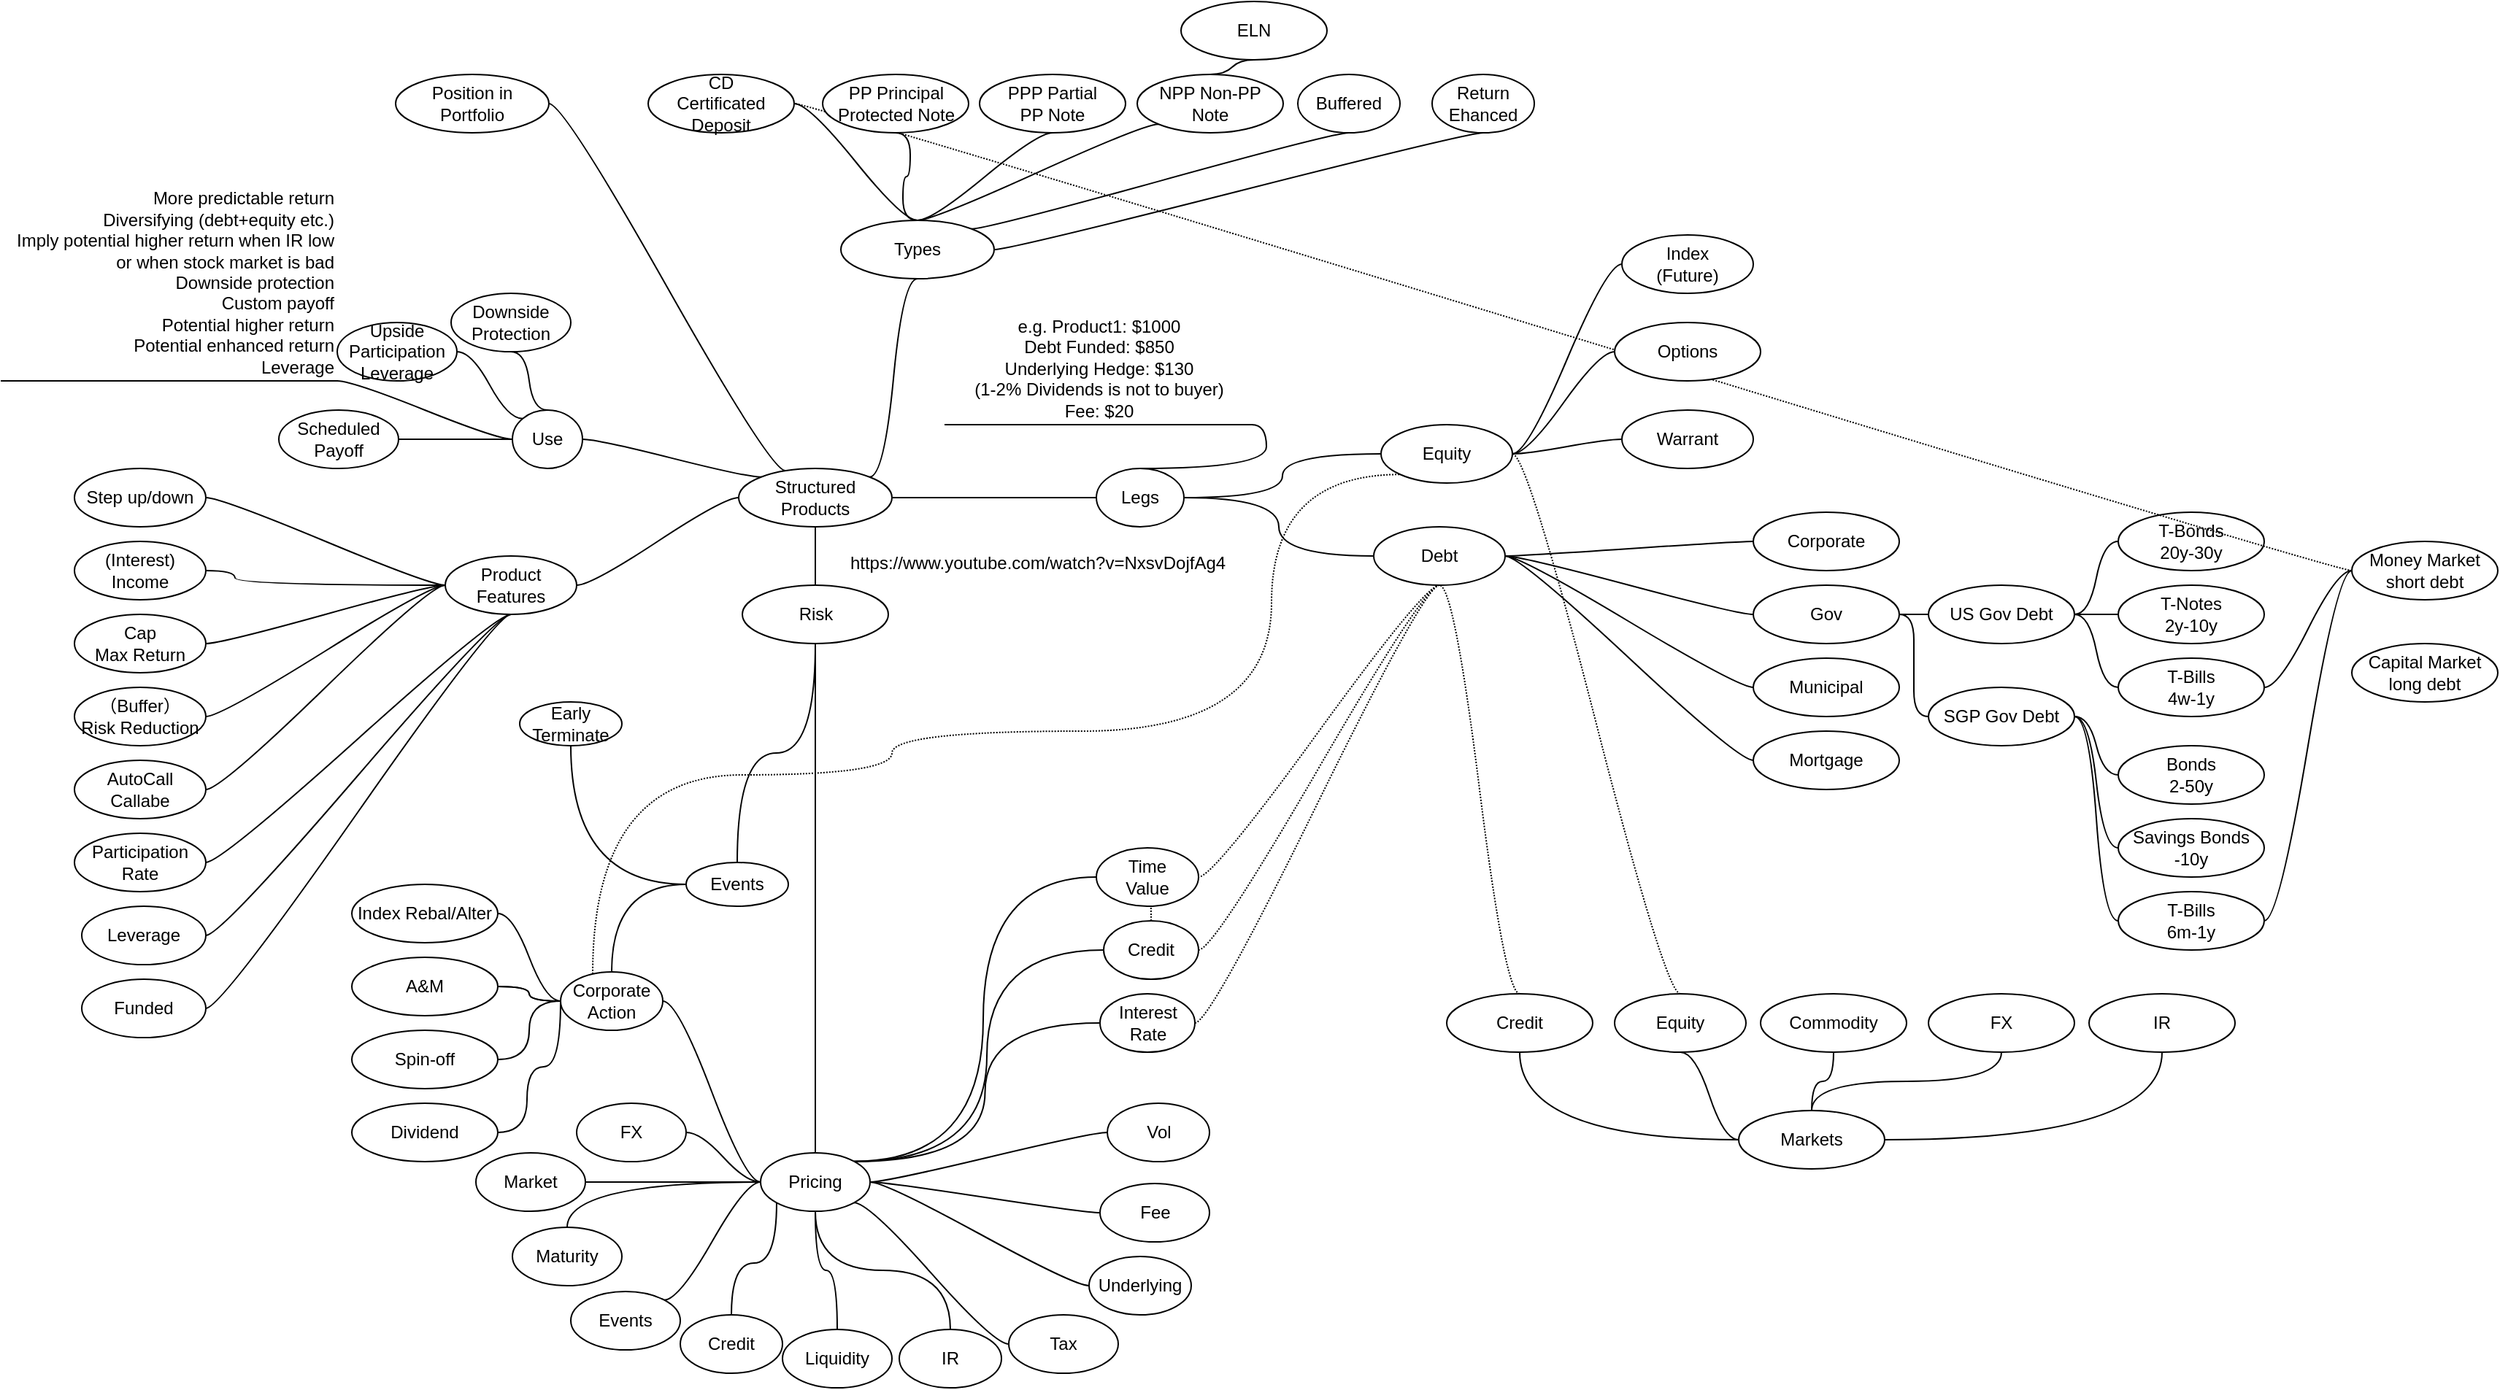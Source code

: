 <mxfile version="20.8.16" type="github"><diagram id="duZlh_n1-b1SHrgEPJop" name="Page-1"><mxGraphModel dx="2214" dy="746" grid="1" gridSize="10" guides="1" tooltips="1" connect="1" arrows="1" fold="1" page="1" pageScale="1" pageWidth="850" pageHeight="1100" math="0" shadow="0"><root><mxCell id="0"/><mxCell id="1" parent="0"/><mxCell id="hCuY06wSEHlHvCUH7BdE-3" value="" style="edgeStyle=entityRelationEdgeStyle;rounded=0;orthogonalLoop=1;jettySize=auto;html=1;startArrow=none;endArrow=none;segment=10;curved=1;sourcePerimeterSpacing=0;targetPerimeterSpacing=0;" parent="1" source="hCuY06wSEHlHvCUH7BdE-1" target="hCuY06wSEHlHvCUH7BdE-2" edge="1"><mxGeometry relative="1" as="geometry"/></mxCell><mxCell id="hCuY06wSEHlHvCUH7BdE-6" style="edgeStyle=entityRelationEdgeStyle;rounded=0;orthogonalLoop=1;jettySize=auto;html=1;startArrow=none;endArrow=none;segment=10;curved=1;sourcePerimeterSpacing=0;targetPerimeterSpacing=0;entryX=0;entryY=0.5;entryDx=0;entryDy=0;" parent="1" source="hCuY06wSEHlHvCUH7BdE-1" target="hCuY06wSEHlHvCUH7BdE-4" edge="1"><mxGeometry relative="1" as="geometry"/></mxCell><mxCell id="hCuY06wSEHlHvCUH7BdE-7" style="edgeStyle=entityRelationEdgeStyle;rounded=0;orthogonalLoop=1;jettySize=auto;html=1;startArrow=none;endArrow=none;segment=10;curved=1;sourcePerimeterSpacing=0;targetPerimeterSpacing=0;entryX=0;entryY=0.5;entryDx=0;entryDy=0;" parent="1" source="hCuY06wSEHlHvCUH7BdE-1" target="hCuY06wSEHlHvCUH7BdE-5" edge="1"><mxGeometry relative="1" as="geometry"/></mxCell><mxCell id="hCuY06wSEHlHvCUH7BdE-1" value="US Gov Debt" style="ellipse;whiteSpace=wrap;html=1;align=center;newEdgeStyle={&quot;edgeStyle&quot;:&quot;entityRelationEdgeStyle&quot;,&quot;startArrow&quot;:&quot;none&quot;,&quot;endArrow&quot;:&quot;none&quot;,&quot;segment&quot;:10,&quot;curved&quot;:1,&quot;sourcePerimeterSpacing&quot;:0,&quot;targetPerimeterSpacing&quot;:0};treeFolding=1;treeMoving=1;" parent="1" vertex="1"><mxGeometry x="570" y="410" width="100" height="40" as="geometry"/></mxCell><mxCell id="hCuY06wSEHlHvCUH7BdE-2" value="T-Notes&lt;br&gt;2y-10y" style="ellipse;whiteSpace=wrap;html=1;align=center;newEdgeStyle={&quot;edgeStyle&quot;:&quot;entityRelationEdgeStyle&quot;,&quot;startArrow&quot;:&quot;none&quot;,&quot;endArrow&quot;:&quot;none&quot;,&quot;segment&quot;:10,&quot;curved&quot;:1,&quot;sourcePerimeterSpacing&quot;:0,&quot;targetPerimeterSpacing&quot;:0};treeFolding=1;treeMoving=1;" parent="1" vertex="1"><mxGeometry x="700" y="410" width="100" height="40" as="geometry"/></mxCell><mxCell id="hCuY06wSEHlHvCUH7BdE-4" value="T-Bonds&lt;br&gt;20y-30y" style="ellipse;whiteSpace=wrap;html=1;align=center;newEdgeStyle={&quot;edgeStyle&quot;:&quot;entityRelationEdgeStyle&quot;,&quot;startArrow&quot;:&quot;none&quot;,&quot;endArrow&quot;:&quot;none&quot;,&quot;segment&quot;:10,&quot;curved&quot;:1,&quot;sourcePerimeterSpacing&quot;:0,&quot;targetPerimeterSpacing&quot;:0};treeFolding=1;treeMoving=1;" parent="1" vertex="1"><mxGeometry x="700" y="360" width="100" height="40" as="geometry"/></mxCell><mxCell id="hCuY06wSEHlHvCUH7BdE-5" value="T-Bills&lt;br&gt;4w-1y" style="ellipse;whiteSpace=wrap;html=1;align=center;newEdgeStyle={&quot;edgeStyle&quot;:&quot;entityRelationEdgeStyle&quot;,&quot;startArrow&quot;:&quot;none&quot;,&quot;endArrow&quot;:&quot;none&quot;,&quot;segment&quot;:10,&quot;curved&quot;:1,&quot;sourcePerimeterSpacing&quot;:0,&quot;targetPerimeterSpacing&quot;:0};treeFolding=1;treeMoving=1;" parent="1" vertex="1"><mxGeometry x="700" y="460" width="100" height="40" as="geometry"/></mxCell><mxCell id="JC9IRByQhfZLvhVWQvbJ-94" style="edgeStyle=entityRelationEdgeStyle;rounded=0;orthogonalLoop=1;jettySize=auto;html=1;startArrow=none;endArrow=none;segment=10;curved=1;sourcePerimeterSpacing=0;targetPerimeterSpacing=0;entryX=0.5;entryY=1;entryDx=0;entryDy=0;dashed=1;dashPattern=1 1;exitX=0.5;exitY=0;exitDx=0;exitDy=0;" parent="1" source="hCuY06wSEHlHvCUH7BdE-8" target="hCuY06wSEHlHvCUH7BdE-9" edge="1"><mxGeometry relative="1" as="geometry"/></mxCell><mxCell id="hCuY06wSEHlHvCUH7BdE-8" value="Credit" style="ellipse;whiteSpace=wrap;html=1;align=center;newEdgeStyle={&quot;edgeStyle&quot;:&quot;entityRelationEdgeStyle&quot;,&quot;startArrow&quot;:&quot;none&quot;,&quot;endArrow&quot;:&quot;none&quot;,&quot;segment&quot;:10,&quot;curved&quot;:1,&quot;sourcePerimeterSpacing&quot;:0,&quot;targetPerimeterSpacing&quot;:0};treeFolding=1;treeMoving=1;" parent="1" vertex="1"><mxGeometry x="240" y="690" width="100" height="40" as="geometry"/></mxCell><mxCell id="hCuY06wSEHlHvCUH7BdE-16" value="" style="edgeStyle=entityRelationEdgeStyle;rounded=0;orthogonalLoop=1;jettySize=auto;html=1;startArrow=none;endArrow=none;segment=10;curved=1;sourcePerimeterSpacing=0;targetPerimeterSpacing=0;exitX=1;exitY=0.5;exitDx=0;exitDy=0;" parent="1" source="hCuY06wSEHlHvCUH7BdE-9" target="hCuY06wSEHlHvCUH7BdE-15" edge="1"><mxGeometry relative="1" as="geometry"><mxPoint x="440" y="480" as="sourcePoint"/></mxGeometry></mxCell><mxCell id="hCuY06wSEHlHvCUH7BdE-18" value="" style="edgeStyle=entityRelationEdgeStyle;rounded=0;orthogonalLoop=1;jettySize=auto;html=1;startArrow=none;endArrow=none;segment=10;curved=1;sourcePerimeterSpacing=0;targetPerimeterSpacing=0;exitX=1;exitY=0.5;exitDx=0;exitDy=0;" parent="1" source="hCuY06wSEHlHvCUH7BdE-9" target="hCuY06wSEHlHvCUH7BdE-17" edge="1"><mxGeometry relative="1" as="geometry"><mxPoint x="440" y="480" as="sourcePoint"/></mxGeometry></mxCell><mxCell id="hCuY06wSEHlHvCUH7BdE-20" value="" style="edgeStyle=entityRelationEdgeStyle;rounded=0;orthogonalLoop=1;jettySize=auto;html=1;startArrow=none;endArrow=none;segment=10;curved=1;sourcePerimeterSpacing=0;targetPerimeterSpacing=0;exitX=1;exitY=0.5;exitDx=0;exitDy=0;" parent="1" source="hCuY06wSEHlHvCUH7BdE-9" target="hCuY06wSEHlHvCUH7BdE-19" edge="1"><mxGeometry relative="1" as="geometry"><mxPoint x="440" y="480" as="sourcePoint"/></mxGeometry></mxCell><mxCell id="JC9IRByQhfZLvhVWQvbJ-35" style="edgeStyle=entityRelationEdgeStyle;rounded=0;orthogonalLoop=1;jettySize=auto;html=1;startArrow=none;endArrow=none;segment=10;curved=1;sourcePerimeterSpacing=0;targetPerimeterSpacing=0;entryX=1;entryY=0.5;entryDx=0;entryDy=0;dashed=1;dashPattern=1 1;exitX=0.5;exitY=1;exitDx=0;exitDy=0;" parent="1" source="hCuY06wSEHlHvCUH7BdE-9" target="JZt_FjSAGWu3c_bBQTJb-18" edge="1"><mxGeometry relative="1" as="geometry"/></mxCell><mxCell id="JC9IRByQhfZLvhVWQvbJ-36" style="edgeStyle=entityRelationEdgeStyle;rounded=0;orthogonalLoop=1;jettySize=auto;html=1;startArrow=none;endArrow=none;segment=10;curved=1;sourcePerimeterSpacing=0;targetPerimeterSpacing=0;entryX=1;entryY=0.5;entryDx=0;entryDy=0;dashed=1;dashPattern=1 1;exitX=0.5;exitY=1;exitDx=0;exitDy=0;" parent="1" source="hCuY06wSEHlHvCUH7BdE-9" target="JZt_FjSAGWu3c_bBQTJb-2" edge="1"><mxGeometry relative="1" as="geometry"/></mxCell><mxCell id="JC9IRByQhfZLvhVWQvbJ-37" style="edgeStyle=entityRelationEdgeStyle;rounded=0;orthogonalLoop=1;jettySize=auto;html=1;startArrow=none;endArrow=none;segment=10;curved=1;sourcePerimeterSpacing=0;targetPerimeterSpacing=0;entryX=1;entryY=0.5;entryDx=0;entryDy=0;dashed=1;dashPattern=1 1;exitX=0.5;exitY=1;exitDx=0;exitDy=0;" parent="1" source="hCuY06wSEHlHvCUH7BdE-9" target="JZt_FjSAGWu3c_bBQTJb-16" edge="1"><mxGeometry relative="1" as="geometry"/></mxCell><mxCell id="hCuY06wSEHlHvCUH7BdE-9" value="Debt" style="ellipse;whiteSpace=wrap;html=1;align=center;newEdgeStyle={&quot;edgeStyle&quot;:&quot;entityRelationEdgeStyle&quot;,&quot;startArrow&quot;:&quot;none&quot;,&quot;endArrow&quot;:&quot;none&quot;,&quot;segment&quot;:10,&quot;curved&quot;:1,&quot;sourcePerimeterSpacing&quot;:0,&quot;targetPerimeterSpacing&quot;:0};treeFolding=1;treeMoving=1;" parent="1" vertex="1"><mxGeometry x="190" y="370" width="90" height="40" as="geometry"/></mxCell><mxCell id="hCuY06wSEHlHvCUH7BdE-13" style="edgeStyle=entityRelationEdgeStyle;rounded=0;orthogonalLoop=1;jettySize=auto;html=1;startArrow=none;endArrow=none;segment=10;curved=1;sourcePerimeterSpacing=0;targetPerimeterSpacing=0;entryX=0;entryY=0.5;entryDx=0;entryDy=0;" parent="1" source="hCuY06wSEHlHvCUH7BdE-11" target="hCuY06wSEHlHvCUH7BdE-1" edge="1"><mxGeometry relative="1" as="geometry"/></mxCell><mxCell id="hCuY06wSEHlHvCUH7BdE-21" value="" style="edgeStyle=entityRelationEdgeStyle;rounded=0;orthogonalLoop=1;jettySize=auto;html=1;startArrow=none;endArrow=none;segment=10;curved=1;sourcePerimeterSpacing=0;targetPerimeterSpacing=0;" parent="1" source="hCuY06wSEHlHvCUH7BdE-11" target="hCuY06wSEHlHvCUH7BdE-1" edge="1"><mxGeometry relative="1" as="geometry"/></mxCell><mxCell id="hCuY06wSEHlHvCUH7BdE-22" style="edgeStyle=entityRelationEdgeStyle;rounded=0;orthogonalLoop=1;jettySize=auto;html=1;startArrow=none;endArrow=none;segment=10;curved=1;sourcePerimeterSpacing=0;targetPerimeterSpacing=0;entryX=0;entryY=0.5;entryDx=0;entryDy=0;" parent="1" source="hCuY06wSEHlHvCUH7BdE-11" target="hCuY06wSEHlHvCUH7BdE-23" edge="1"><mxGeometry relative="1" as="geometry"><mxPoint x="590" y="500" as="targetPoint"/></mxGeometry></mxCell><mxCell id="JC9IRByQhfZLvhVWQvbJ-5" style="edgeStyle=entityRelationEdgeStyle;rounded=0;orthogonalLoop=1;jettySize=auto;html=1;startArrow=none;endArrow=none;segment=10;curved=1;sourcePerimeterSpacing=0;targetPerimeterSpacing=0;entryX=1;entryY=0.5;entryDx=0;entryDy=0;" parent="1" source="hCuY06wSEHlHvCUH7BdE-11" target="hCuY06wSEHlHvCUH7BdE-9" edge="1"><mxGeometry relative="1" as="geometry"/></mxCell><mxCell id="hCuY06wSEHlHvCUH7BdE-11" value="Gov" style="ellipse;whiteSpace=wrap;html=1;align=center;newEdgeStyle={&quot;edgeStyle&quot;:&quot;entityRelationEdgeStyle&quot;,&quot;startArrow&quot;:&quot;none&quot;,&quot;endArrow&quot;:&quot;none&quot;,&quot;segment&quot;:10,&quot;curved&quot;:1,&quot;sourcePerimeterSpacing&quot;:0,&quot;targetPerimeterSpacing&quot;:0};treeFolding=1;treeMoving=1;" parent="1" vertex="1"><mxGeometry x="450" y="410" width="100" height="40" as="geometry"/></mxCell><mxCell id="hCuY06wSEHlHvCUH7BdE-15" value="Municipal" style="ellipse;whiteSpace=wrap;html=1;align=center;newEdgeStyle={&quot;edgeStyle&quot;:&quot;entityRelationEdgeStyle&quot;,&quot;startArrow&quot;:&quot;none&quot;,&quot;endArrow&quot;:&quot;none&quot;,&quot;segment&quot;:10,&quot;curved&quot;:1,&quot;sourcePerimeterSpacing&quot;:0,&quot;targetPerimeterSpacing&quot;:0};treeFolding=1;treeMoving=1;" parent="1" vertex="1"><mxGeometry x="450" y="460" width="100" height="40" as="geometry"/></mxCell><mxCell id="hCuY06wSEHlHvCUH7BdE-17" value="Corporate" style="ellipse;whiteSpace=wrap;html=1;align=center;newEdgeStyle={&quot;edgeStyle&quot;:&quot;entityRelationEdgeStyle&quot;,&quot;startArrow&quot;:&quot;none&quot;,&quot;endArrow&quot;:&quot;none&quot;,&quot;segment&quot;:10,&quot;curved&quot;:1,&quot;sourcePerimeterSpacing&quot;:0,&quot;targetPerimeterSpacing&quot;:0};treeFolding=1;treeMoving=1;" parent="1" vertex="1"><mxGeometry x="450" y="360" width="100" height="40" as="geometry"/></mxCell><mxCell id="hCuY06wSEHlHvCUH7BdE-19" value="Mortgage" style="ellipse;whiteSpace=wrap;html=1;align=center;newEdgeStyle={&quot;edgeStyle&quot;:&quot;entityRelationEdgeStyle&quot;,&quot;startArrow&quot;:&quot;none&quot;,&quot;endArrow&quot;:&quot;none&quot;,&quot;segment&quot;:10,&quot;curved&quot;:1,&quot;sourcePerimeterSpacing&quot;:0,&quot;targetPerimeterSpacing&quot;:0};treeFolding=1;treeMoving=1;" parent="1" vertex="1"><mxGeometry x="450" y="510" width="100" height="40" as="geometry"/></mxCell><mxCell id="hCuY06wSEHlHvCUH7BdE-26" value="" style="edgeStyle=entityRelationEdgeStyle;rounded=0;orthogonalLoop=1;jettySize=auto;html=1;startArrow=none;endArrow=none;segment=10;curved=1;sourcePerimeterSpacing=0;targetPerimeterSpacing=0;" parent="1" source="hCuY06wSEHlHvCUH7BdE-23" target="hCuY06wSEHlHvCUH7BdE-25" edge="1"><mxGeometry relative="1" as="geometry"/></mxCell><mxCell id="hCuY06wSEHlHvCUH7BdE-29" value="" style="edgeStyle=entityRelationEdgeStyle;rounded=0;orthogonalLoop=1;jettySize=auto;html=1;startArrow=none;endArrow=none;segment=10;curved=1;sourcePerimeterSpacing=0;targetPerimeterSpacing=0;" parent="1" source="hCuY06wSEHlHvCUH7BdE-23" target="hCuY06wSEHlHvCUH7BdE-28" edge="1"><mxGeometry relative="1" as="geometry"/></mxCell><mxCell id="hCuY06wSEHlHvCUH7BdE-31" value="" style="edgeStyle=entityRelationEdgeStyle;rounded=0;orthogonalLoop=1;jettySize=auto;html=1;startArrow=none;endArrow=none;segment=10;curved=1;sourcePerimeterSpacing=0;targetPerimeterSpacing=0;" parent="1" source="hCuY06wSEHlHvCUH7BdE-23" target="hCuY06wSEHlHvCUH7BdE-30" edge="1"><mxGeometry relative="1" as="geometry"/></mxCell><mxCell id="hCuY06wSEHlHvCUH7BdE-23" value="SGP Gov Debt" style="ellipse;whiteSpace=wrap;html=1;align=center;newEdgeStyle={&quot;edgeStyle&quot;:&quot;entityRelationEdgeStyle&quot;,&quot;startArrow&quot;:&quot;none&quot;,&quot;endArrow&quot;:&quot;none&quot;,&quot;segment&quot;:10,&quot;curved&quot;:1,&quot;sourcePerimeterSpacing&quot;:0,&quot;targetPerimeterSpacing&quot;:0};treeFolding=1;treeMoving=1;" parent="1" vertex="1"><mxGeometry x="570" y="480" width="100" height="40" as="geometry"/></mxCell><mxCell id="hCuY06wSEHlHvCUH7BdE-25" value="Savings Bonds&lt;br&gt;-10y" style="ellipse;whiteSpace=wrap;html=1;align=center;newEdgeStyle={&quot;edgeStyle&quot;:&quot;entityRelationEdgeStyle&quot;,&quot;startArrow&quot;:&quot;none&quot;,&quot;endArrow&quot;:&quot;none&quot;,&quot;segment&quot;:10,&quot;curved&quot;:1,&quot;sourcePerimeterSpacing&quot;:0,&quot;targetPerimeterSpacing&quot;:0};treeFolding=1;treeMoving=1;" parent="1" vertex="1"><mxGeometry x="700" y="570" width="100" height="40" as="geometry"/></mxCell><mxCell id="hCuY06wSEHlHvCUH7BdE-28" value="Bonds&lt;br&gt;2-50y" style="ellipse;whiteSpace=wrap;html=1;align=center;newEdgeStyle={&quot;edgeStyle&quot;:&quot;entityRelationEdgeStyle&quot;,&quot;startArrow&quot;:&quot;none&quot;,&quot;endArrow&quot;:&quot;none&quot;,&quot;segment&quot;:10,&quot;curved&quot;:1,&quot;sourcePerimeterSpacing&quot;:0,&quot;targetPerimeterSpacing&quot;:0};treeFolding=1;treeMoving=1;" parent="1" vertex="1"><mxGeometry x="700" y="520" width="100" height="40" as="geometry"/></mxCell><mxCell id="hCuY06wSEHlHvCUH7BdE-30" value="T-Bills&lt;br&gt;6m-1y" style="ellipse;whiteSpace=wrap;html=1;align=center;newEdgeStyle={&quot;edgeStyle&quot;:&quot;entityRelationEdgeStyle&quot;,&quot;startArrow&quot;:&quot;none&quot;,&quot;endArrow&quot;:&quot;none&quot;,&quot;segment&quot;:10,&quot;curved&quot;:1,&quot;sourcePerimeterSpacing&quot;:0,&quot;targetPerimeterSpacing&quot;:0};treeFolding=1;treeMoving=1;" parent="1" vertex="1"><mxGeometry x="700" y="620" width="100" height="40" as="geometry"/></mxCell><mxCell id="JC9IRByQhfZLvhVWQvbJ-93" style="edgeStyle=entityRelationEdgeStyle;rounded=0;orthogonalLoop=1;jettySize=auto;html=1;startArrow=none;endArrow=none;segment=10;curved=1;sourcePerimeterSpacing=0;targetPerimeterSpacing=0;dashed=1;dashPattern=1 1;exitX=0.5;exitY=0;exitDx=0;exitDy=0;" parent="1" source="hCuY06wSEHlHvCUH7BdE-32" target="JZt_FjSAGWu3c_bBQTJb-25" edge="1"><mxGeometry relative="1" as="geometry"/></mxCell><mxCell id="hCuY06wSEHlHvCUH7BdE-32" value="Equity" style="ellipse;whiteSpace=wrap;html=1;align=center;newEdgeStyle={&quot;edgeStyle&quot;:&quot;entityRelationEdgeStyle&quot;,&quot;startArrow&quot;:&quot;none&quot;,&quot;endArrow&quot;:&quot;none&quot;,&quot;segment&quot;:10,&quot;curved&quot;:1,&quot;sourcePerimeterSpacing&quot;:0,&quot;targetPerimeterSpacing&quot;:0};treeFolding=1;treeMoving=1;" parent="1" vertex="1"><mxGeometry x="355" y="690" width="90" height="40" as="geometry"/></mxCell><mxCell id="hCuY06wSEHlHvCUH7BdE-35" style="edgeStyle=entityRelationEdgeStyle;rounded=0;orthogonalLoop=1;jettySize=auto;html=1;startArrow=none;endArrow=none;segment=10;curved=1;sourcePerimeterSpacing=0;targetPerimeterSpacing=0;entryX=1;entryY=0.5;entryDx=0;entryDy=0;" parent="1" source="hCuY06wSEHlHvCUH7BdE-33" target="hCuY06wSEHlHvCUH7BdE-5" edge="1"><mxGeometry relative="1" as="geometry"/></mxCell><mxCell id="hCuY06wSEHlHvCUH7BdE-36" style="edgeStyle=entityRelationEdgeStyle;rounded=0;orthogonalLoop=1;jettySize=auto;html=1;startArrow=none;endArrow=none;segment=10;curved=1;sourcePerimeterSpacing=0;targetPerimeterSpacing=0;entryX=1;entryY=0.5;entryDx=0;entryDy=0;" parent="1" source="hCuY06wSEHlHvCUH7BdE-33" target="hCuY06wSEHlHvCUH7BdE-30" edge="1"><mxGeometry relative="1" as="geometry"/></mxCell><mxCell id="hCuY06wSEHlHvCUH7BdE-38" style="edgeStyle=entityRelationEdgeStyle;rounded=0;orthogonalLoop=1;jettySize=auto;html=1;startArrow=none;endArrow=none;segment=10;curved=1;sourcePerimeterSpacing=0;targetPerimeterSpacing=0;dashed=1;dashPattern=1 1;" parent="1" source="hCuY06wSEHlHvCUH7BdE-33" target="hCuY06wSEHlHvCUH7BdE-37" edge="1"><mxGeometry relative="1" as="geometry"/></mxCell><mxCell id="hCuY06wSEHlHvCUH7BdE-33" value="Money Market&lt;br&gt;short debt" style="ellipse;whiteSpace=wrap;html=1;align=center;newEdgeStyle={&quot;edgeStyle&quot;:&quot;entityRelationEdgeStyle&quot;,&quot;startArrow&quot;:&quot;none&quot;,&quot;endArrow&quot;:&quot;none&quot;,&quot;segment&quot;:10,&quot;curved&quot;:1,&quot;sourcePerimeterSpacing&quot;:0,&quot;targetPerimeterSpacing&quot;:0};treeFolding=1;treeMoving=1;" parent="1" vertex="1"><mxGeometry x="860" y="380" width="100" height="40" as="geometry"/></mxCell><mxCell id="hCuY06wSEHlHvCUH7BdE-34" value="Capital Market&lt;br&gt;long debt" style="ellipse;whiteSpace=wrap;html=1;align=center;newEdgeStyle={&quot;edgeStyle&quot;:&quot;entityRelationEdgeStyle&quot;,&quot;startArrow&quot;:&quot;none&quot;,&quot;endArrow&quot;:&quot;none&quot;,&quot;segment&quot;:10,&quot;curved&quot;:1,&quot;sourcePerimeterSpacing&quot;:0,&quot;targetPerimeterSpacing&quot;:0};treeFolding=1;treeMoving=1;" parent="1" vertex="1"><mxGeometry x="860" y="450" width="100" height="40" as="geometry"/></mxCell><mxCell id="hCuY06wSEHlHvCUH7BdE-37" value="CD&lt;br&gt;Certificated Deposit" style="ellipse;whiteSpace=wrap;html=1;align=center;newEdgeStyle={&quot;edgeStyle&quot;:&quot;entityRelationEdgeStyle&quot;,&quot;startArrow&quot;:&quot;none&quot;,&quot;endArrow&quot;:&quot;none&quot;,&quot;segment&quot;:10,&quot;curved&quot;:1,&quot;sourcePerimeterSpacing&quot;:0,&quot;targetPerimeterSpacing&quot;:0};treeFolding=1;treeMoving=1;" parent="1" vertex="1"><mxGeometry x="-307" y="60" width="100" height="40" as="geometry"/></mxCell><mxCell id="hCuY06wSEHlHvCUH7BdE-39" value="PP Principal Protected Note" style="ellipse;whiteSpace=wrap;html=1;align=center;newEdgeStyle={&quot;edgeStyle&quot;:&quot;entityRelationEdgeStyle&quot;,&quot;startArrow&quot;:&quot;none&quot;,&quot;endArrow&quot;:&quot;none&quot;,&quot;segment&quot;:10,&quot;curved&quot;:1,&quot;sourcePerimeterSpacing&quot;:0,&quot;targetPerimeterSpacing&quot;:0};treeFolding=1;treeMoving=1;" parent="1" vertex="1"><mxGeometry x="-187.5" y="60" width="100" height="40" as="geometry"/></mxCell><mxCell id="hCuY06wSEHlHvCUH7BdE-40" value="PPP Partial&lt;br&gt;PP Note" style="ellipse;whiteSpace=wrap;html=1;align=center;newEdgeStyle={&quot;edgeStyle&quot;:&quot;entityRelationEdgeStyle&quot;,&quot;startArrow&quot;:&quot;none&quot;,&quot;endArrow&quot;:&quot;none&quot;,&quot;segment&quot;:10,&quot;curved&quot;:1,&quot;sourcePerimeterSpacing&quot;:0,&quot;targetPerimeterSpacing&quot;:0};treeFolding=1;treeMoving=1;" parent="1" vertex="1"><mxGeometry x="-80" y="60" width="100" height="40" as="geometry"/></mxCell><mxCell id="hCuY06wSEHlHvCUH7BdE-45" style="edgeStyle=entityRelationEdgeStyle;rounded=0;orthogonalLoop=1;jettySize=auto;html=1;startArrow=none;endArrow=none;segment=10;curved=1;sourcePerimeterSpacing=0;targetPerimeterSpacing=0;entryX=0.5;entryY=1;entryDx=0;entryDy=0;exitX=0.5;exitY=0;exitDx=0;exitDy=0;" parent="1" source="hCuY06wSEHlHvCUH7BdE-41" target="hCuY06wSEHlHvCUH7BdE-42" edge="1"><mxGeometry relative="1" as="geometry"/></mxCell><mxCell id="hCuY06wSEHlHvCUH7BdE-41" value="NPP Non-PP Note" style="ellipse;whiteSpace=wrap;html=1;align=center;newEdgeStyle={&quot;edgeStyle&quot;:&quot;entityRelationEdgeStyle&quot;,&quot;startArrow&quot;:&quot;none&quot;,&quot;endArrow&quot;:&quot;none&quot;,&quot;segment&quot;:10,&quot;curved&quot;:1,&quot;sourcePerimeterSpacing&quot;:0,&quot;targetPerimeterSpacing&quot;:0};treeFolding=1;treeMoving=1;" parent="1" vertex="1"><mxGeometry x="28" y="60" width="100" height="40" as="geometry"/></mxCell><UserObject label="ELN" link="https://www.mafgl.com/investor-education/equity-linked-notes/" id="hCuY06wSEHlHvCUH7BdE-42"><mxCell style="ellipse;whiteSpace=wrap;html=1;align=center;newEdgeStyle={&quot;edgeStyle&quot;:&quot;entityRelationEdgeStyle&quot;,&quot;startArrow&quot;:&quot;none&quot;,&quot;endArrow&quot;:&quot;none&quot;,&quot;segment&quot;:10,&quot;curved&quot;:1,&quot;sourcePerimeterSpacing&quot;:0,&quot;targetPerimeterSpacing&quot;:0};treeFolding=1;treeMoving=1;" parent="1" vertex="1"><mxGeometry x="58" y="10" width="100" height="40" as="geometry"/></mxCell></UserObject><mxCell id="hCuY06wSEHlHvCUH7BdE-54" style="edgeStyle=entityRelationEdgeStyle;rounded=0;orthogonalLoop=1;jettySize=auto;html=1;startArrow=none;endArrow=none;segment=10;curved=1;sourcePerimeterSpacing=0;targetPerimeterSpacing=0;entryX=0.5;entryY=1;entryDx=0;entryDy=0;" parent="1" source="hCuY06wSEHlHvCUH7BdE-43" target="JZt_FjSAGWu3c_bBQTJb-39" edge="1"><mxGeometry relative="1" as="geometry"/></mxCell><mxCell id="hCuY06wSEHlHvCUH7BdE-43" value="Participation&lt;br&gt;Rate" style="ellipse;whiteSpace=wrap;html=1;align=center;newEdgeStyle={&quot;edgeStyle&quot;:&quot;entityRelationEdgeStyle&quot;,&quot;startArrow&quot;:&quot;none&quot;,&quot;endArrow&quot;:&quot;none&quot;,&quot;segment&quot;:10,&quot;curved&quot;:1,&quot;sourcePerimeterSpacing&quot;:0,&quot;targetPerimeterSpacing&quot;:0};treeFolding=1;treeMoving=1;" parent="1" vertex="1"><mxGeometry x="-700" y="580" width="90" height="40" as="geometry"/></mxCell><mxCell id="hCuY06wSEHlHvCUH7BdE-55" style="edgeStyle=entityRelationEdgeStyle;rounded=0;orthogonalLoop=1;jettySize=auto;html=1;startArrow=none;endArrow=none;segment=10;curved=1;sourcePerimeterSpacing=0;targetPerimeterSpacing=0;entryX=0.5;entryY=1;entryDx=0;entryDy=0;" parent="1" source="hCuY06wSEHlHvCUH7BdE-44" target="JZt_FjSAGWu3c_bBQTJb-39" edge="1"><mxGeometry relative="1" as="geometry"/></mxCell><mxCell id="hCuY06wSEHlHvCUH7BdE-44" value="Leverage" style="ellipse;whiteSpace=wrap;html=1;align=center;newEdgeStyle={&quot;edgeStyle&quot;:&quot;entityRelationEdgeStyle&quot;,&quot;startArrow&quot;:&quot;none&quot;,&quot;endArrow&quot;:&quot;none&quot;,&quot;segment&quot;:10,&quot;curved&quot;:1,&quot;sourcePerimeterSpacing&quot;:0,&quot;targetPerimeterSpacing&quot;:0};treeFolding=1;treeMoving=1;" parent="1" vertex="1"><mxGeometry x="-695" y="630" width="85" height="40" as="geometry"/></mxCell><mxCell id="hCuY06wSEHlHvCUH7BdE-46" value="Options" style="ellipse;whiteSpace=wrap;html=1;align=center;newEdgeStyle={&quot;edgeStyle&quot;:&quot;entityRelationEdgeStyle&quot;,&quot;startArrow&quot;:&quot;none&quot;,&quot;endArrow&quot;:&quot;none&quot;,&quot;segment&quot;:10,&quot;curved&quot;:1,&quot;sourcePerimeterSpacing&quot;:0,&quot;targetPerimeterSpacing&quot;:0};treeFolding=1;treeMoving=1;" parent="1" vertex="1"><mxGeometry x="355" y="230" width="100" height="40" as="geometry"/></mxCell><mxCell id="hCuY06wSEHlHvCUH7BdE-47" value="Funded" style="ellipse;whiteSpace=wrap;html=1;align=center;newEdgeStyle={&quot;edgeStyle&quot;:&quot;entityRelationEdgeStyle&quot;,&quot;startArrow&quot;:&quot;none&quot;,&quot;endArrow&quot;:&quot;none&quot;,&quot;segment&quot;:10,&quot;curved&quot;:1,&quot;sourcePerimeterSpacing&quot;:0,&quot;targetPerimeterSpacing&quot;:0};treeFolding=1;treeMoving=1;" parent="1" vertex="1"><mxGeometry x="-695" y="680" width="85" height="40" as="geometry"/></mxCell><mxCell id="JZt_FjSAGWu3c_bBQTJb-3" value="" style="edgeStyle=orthogonalEdgeStyle;rounded=0;orthogonalLoop=1;jettySize=auto;html=1;endArrow=none;endFill=0;curved=1;entryX=0;entryY=0.5;entryDx=0;entryDy=0;exitX=1;exitY=0;exitDx=0;exitDy=0;" parent="1" source="JZt_FjSAGWu3c_bBQTJb-69" target="JZt_FjSAGWu3c_bBQTJb-2" edge="1"><mxGeometry relative="1" as="geometry"/></mxCell><mxCell id="JZt_FjSAGWu3c_bBQTJb-17" style="edgeStyle=orthogonalEdgeStyle;curved=1;rounded=0;orthogonalLoop=1;jettySize=auto;html=1;endArrow=none;endFill=0;entryX=0;entryY=0.5;entryDx=0;entryDy=0;exitX=1;exitY=0;exitDx=0;exitDy=0;" parent="1" source="JZt_FjSAGWu3c_bBQTJb-69" target="JZt_FjSAGWu3c_bBQTJb-16" edge="1"><mxGeometry relative="1" as="geometry"/></mxCell><mxCell id="JZt_FjSAGWu3c_bBQTJb-19" style="edgeStyle=orthogonalEdgeStyle;curved=1;rounded=0;orthogonalLoop=1;jettySize=auto;html=1;endArrow=none;endFill=0;entryX=0;entryY=0.5;entryDx=0;entryDy=0;exitX=1;exitY=0;exitDx=0;exitDy=0;" parent="1" source="JZt_FjSAGWu3c_bBQTJb-69" target="JZt_FjSAGWu3c_bBQTJb-18" edge="1"><mxGeometry relative="1" as="geometry"/></mxCell><mxCell id="JZt_FjSAGWu3c_bBQTJb-24" style="edgeStyle=orthogonalEdgeStyle;curved=1;rounded=0;orthogonalLoop=1;jettySize=auto;html=1;endArrow=none;endFill=0;" parent="1" source="JZt_FjSAGWu3c_bBQTJb-63" target="JZt_FjSAGWu3c_bBQTJb-23" edge="1"><mxGeometry relative="1" as="geometry"><mxPoint x="-210" y="720" as="sourcePoint"/></mxGeometry></mxCell><mxCell id="JZt_FjSAGWu3c_bBQTJb-64" style="edgeStyle=orthogonalEdgeStyle;curved=1;rounded=0;orthogonalLoop=1;jettySize=auto;html=1;endArrow=none;endFill=0;" parent="1" source="JZt_FjSAGWu3c_bBQTJb-1" target="JZt_FjSAGWu3c_bBQTJb-63" edge="1"><mxGeometry relative="1" as="geometry"/></mxCell><mxCell id="JZt_FjSAGWu3c_bBQTJb-1" value="Risk" style="ellipse;whiteSpace=wrap;html=1;align=center;newEdgeStyle={&quot;edgeStyle&quot;:&quot;entityRelationEdgeStyle&quot;,&quot;startArrow&quot;:&quot;none&quot;,&quot;endArrow&quot;:&quot;none&quot;,&quot;segment&quot;:10,&quot;curved&quot;:1};treeFolding=1;treeMoving=1;" parent="1" vertex="1"><mxGeometry x="-242.5" y="410" width="100" height="40" as="geometry"/></mxCell><mxCell id="JZt_FjSAGWu3c_bBQTJb-2" value="Credit" style="ellipse;whiteSpace=wrap;html=1;align=center;newEdgeStyle={&quot;edgeStyle&quot;:&quot;entityRelationEdgeStyle&quot;,&quot;startArrow&quot;:&quot;none&quot;,&quot;endArrow&quot;:&quot;none&quot;,&quot;segment&quot;:10,&quot;curved&quot;:1};treeFolding=1;treeMoving=1;" parent="1" vertex="1"><mxGeometry x="5" y="640" width="65" height="40" as="geometry"/></mxCell><mxCell id="JZt_FjSAGWu3c_bBQTJb-11" style="edgeStyle=orthogonalEdgeStyle;rounded=0;orthogonalLoop=1;jettySize=auto;html=1;entryX=0;entryY=0.5;entryDx=0;entryDy=0;curved=1;endArrow=none;endFill=0;" parent="1" source="JZt_FjSAGWu3c_bBQTJb-4" target="JZt_FjSAGWu3c_bBQTJb-25" edge="1"><mxGeometry relative="1" as="geometry"/></mxCell><mxCell id="JZt_FjSAGWu3c_bBQTJb-12" style="edgeStyle=orthogonalEdgeStyle;curved=1;rounded=0;orthogonalLoop=1;jettySize=auto;html=1;endArrow=none;endFill=0;entryX=0;entryY=0.5;entryDx=0;entryDy=0;" parent="1" source="JZt_FjSAGWu3c_bBQTJb-4" target="hCuY06wSEHlHvCUH7BdE-9" edge="1"><mxGeometry relative="1" as="geometry"/></mxCell><mxCell id="JC9IRByQhfZLvhVWQvbJ-78" style="edgeStyle=entityRelationEdgeStyle;rounded=0;orthogonalLoop=1;jettySize=auto;html=1;startArrow=none;endArrow=none;segment=10;curved=1;exitX=0.5;exitY=0;exitDx=0;exitDy=0;" parent="1" source="JZt_FjSAGWu3c_bBQTJb-4" target="JC9IRByQhfZLvhVWQvbJ-76" edge="1"><mxGeometry relative="1" as="geometry"/></mxCell><mxCell id="JZt_FjSAGWu3c_bBQTJb-4" value="Legs" style="ellipse;whiteSpace=wrap;html=1;align=center;newEdgeStyle={&quot;edgeStyle&quot;:&quot;entityRelationEdgeStyle&quot;,&quot;startArrow&quot;:&quot;none&quot;,&quot;endArrow&quot;:&quot;none&quot;,&quot;segment&quot;:10,&quot;curved&quot;:1};treeFolding=1;treeMoving=1;" parent="1" vertex="1"><mxGeometry y="330" width="60" height="40" as="geometry"/></mxCell><mxCell id="JZt_FjSAGWu3c_bBQTJb-16" value="Interest Rate" style="ellipse;whiteSpace=wrap;html=1;align=center;newEdgeStyle={&quot;edgeStyle&quot;:&quot;entityRelationEdgeStyle&quot;,&quot;startArrow&quot;:&quot;none&quot;,&quot;endArrow&quot;:&quot;none&quot;,&quot;segment&quot;:10,&quot;curved&quot;:1};treeFolding=1;treeMoving=1;" parent="1" vertex="1"><mxGeometry x="2.5" y="690" width="65" height="40" as="geometry"/></mxCell><mxCell id="JZt_FjSAGWu3c_bBQTJb-27" style="edgeStyle=orthogonalEdgeStyle;curved=1;rounded=0;orthogonalLoop=1;jettySize=auto;html=1;entryX=0;entryY=1;entryDx=0;entryDy=0;endArrow=none;endFill=0;dashed=1;dashPattern=1 1;" parent="1" source="JZt_FjSAGWu3c_bBQTJb-23" target="JZt_FjSAGWu3c_bBQTJb-25" edge="1"><mxGeometry relative="1" as="geometry"><Array as="points"><mxPoint x="-345" y="540"/><mxPoint x="-140" y="540"/><mxPoint x="-140" y="510"/><mxPoint x="120" y="510"/><mxPoint x="120" y="334"/></Array></mxGeometry></mxCell><mxCell id="JZt_FjSAGWu3c_bBQTJb-29" style="edgeStyle=orthogonalEdgeStyle;curved=1;rounded=0;orthogonalLoop=1;jettySize=auto;html=1;endArrow=none;endFill=0;" parent="1" source="JZt_FjSAGWu3c_bBQTJb-23" target="JZt_FjSAGWu3c_bBQTJb-28" edge="1"><mxGeometry relative="1" as="geometry"/></mxCell><mxCell id="JZt_FjSAGWu3c_bBQTJb-31" value="" style="edgeStyle=orthogonalEdgeStyle;curved=1;rounded=0;orthogonalLoop=1;jettySize=auto;html=1;endArrow=none;endFill=0;" parent="1" source="JZt_FjSAGWu3c_bBQTJb-23" target="JZt_FjSAGWu3c_bBQTJb-28" edge="1"><mxGeometry relative="1" as="geometry"/></mxCell><mxCell id="JZt_FjSAGWu3c_bBQTJb-33" style="edgeStyle=orthogonalEdgeStyle;curved=1;rounded=0;orthogonalLoop=1;jettySize=auto;html=1;endArrow=none;endFill=0;" parent="1" source="JZt_FjSAGWu3c_bBQTJb-23" target="JZt_FjSAGWu3c_bBQTJb-32" edge="1"><mxGeometry relative="1" as="geometry"/></mxCell><mxCell id="JZt_FjSAGWu3c_bBQTJb-35" style="edgeStyle=orthogonalEdgeStyle;curved=1;rounded=0;orthogonalLoop=1;jettySize=auto;html=1;endArrow=none;endFill=0;entryX=1;entryY=0.5;entryDx=0;entryDy=0;exitX=0;exitY=0.5;exitDx=0;exitDy=0;" parent="1" source="JZt_FjSAGWu3c_bBQTJb-23" target="JZt_FjSAGWu3c_bBQTJb-34" edge="1"><mxGeometry relative="1" as="geometry"><Array as="points"><mxPoint x="-367" y="740"/><mxPoint x="-390" y="740"/><mxPoint x="-390" y="785"/></Array></mxGeometry></mxCell><mxCell id="JC9IRByQhfZLvhVWQvbJ-27" style="edgeStyle=entityRelationEdgeStyle;rounded=0;orthogonalLoop=1;jettySize=auto;html=1;startArrow=none;endArrow=none;segment=10;curved=1;entryX=1;entryY=0.5;entryDx=0;entryDy=0;" parent="1" source="JZt_FjSAGWu3c_bBQTJb-23" target="JZt_FjSAGWu3c_bBQTJb-61" edge="1"><mxGeometry relative="1" as="geometry"/></mxCell><mxCell id="JZt_FjSAGWu3c_bBQTJb-23" value="Corporate&lt;br&gt;Action" style="ellipse;whiteSpace=wrap;html=1;align=center;newEdgeStyle={&quot;edgeStyle&quot;:&quot;entityRelationEdgeStyle&quot;,&quot;startArrow&quot;:&quot;none&quot;,&quot;endArrow&quot;:&quot;none&quot;,&quot;segment&quot;:10,&quot;curved&quot;:1};treeFolding=1;treeMoving=1;" parent="1" vertex="1"><mxGeometry x="-367" y="675" width="70" height="40" as="geometry"/></mxCell><mxCell id="JC9IRByQhfZLvhVWQvbJ-23" style="edgeStyle=entityRelationEdgeStyle;rounded=0;orthogonalLoop=1;jettySize=auto;html=1;startArrow=none;endArrow=none;segment=10;curved=1;sourcePerimeterSpacing=0;targetPerimeterSpacing=0;entryX=0;entryY=0.5;entryDx=0;entryDy=0;" parent="1" source="JZt_FjSAGWu3c_bBQTJb-25" target="JZt_FjSAGWu3c_bBQTJb-59" edge="1"><mxGeometry relative="1" as="geometry"/></mxCell><mxCell id="JC9IRByQhfZLvhVWQvbJ-24" style="edgeStyle=entityRelationEdgeStyle;rounded=0;orthogonalLoop=1;jettySize=auto;html=1;startArrow=none;endArrow=none;segment=10;curved=1;sourcePerimeterSpacing=0;targetPerimeterSpacing=0;entryX=0;entryY=0.5;entryDx=0;entryDy=0;" parent="1" source="JZt_FjSAGWu3c_bBQTJb-25" target="hCuY06wSEHlHvCUH7BdE-46" edge="1"><mxGeometry relative="1" as="geometry"/></mxCell><mxCell id="JC9IRByQhfZLvhVWQvbJ-25" style="edgeStyle=entityRelationEdgeStyle;rounded=0;orthogonalLoop=1;jettySize=auto;html=1;startArrow=none;endArrow=none;segment=10;curved=1;sourcePerimeterSpacing=0;targetPerimeterSpacing=0;entryX=0;entryY=0.5;entryDx=0;entryDy=0;" parent="1" source="JZt_FjSAGWu3c_bBQTJb-25" target="JZt_FjSAGWu3c_bBQTJb-93" edge="1"><mxGeometry relative="1" as="geometry"/></mxCell><mxCell id="JZt_FjSAGWu3c_bBQTJb-25" value="Equity" style="ellipse;whiteSpace=wrap;html=1;align=center;newEdgeStyle={&quot;edgeStyle&quot;:&quot;entityRelationEdgeStyle&quot;,&quot;startArrow&quot;:&quot;none&quot;,&quot;endArrow&quot;:&quot;none&quot;,&quot;segment&quot;:10,&quot;curved&quot;:1,&quot;sourcePerimeterSpacing&quot;:0,&quot;targetPerimeterSpacing&quot;:0};treeFolding=1;treeMoving=1;" parent="1" vertex="1"><mxGeometry x="195" y="300" width="90" height="40" as="geometry"/></mxCell><mxCell id="JZt_FjSAGWu3c_bBQTJb-28" value="A&amp;amp;M" style="ellipse;whiteSpace=wrap;html=1;align=center;newEdgeStyle={&quot;edgeStyle&quot;:&quot;entityRelationEdgeStyle&quot;,&quot;startArrow&quot;:&quot;none&quot;,&quot;endArrow&quot;:&quot;none&quot;,&quot;segment&quot;:10,&quot;curved&quot;:1};treeFolding=1;treeMoving=1;" parent="1" vertex="1"><mxGeometry x="-510" y="665" width="100" height="40" as="geometry"/></mxCell><mxCell id="JZt_FjSAGWu3c_bBQTJb-32" value="Spin-off" style="ellipse;whiteSpace=wrap;html=1;align=center;newEdgeStyle={&quot;edgeStyle&quot;:&quot;entityRelationEdgeStyle&quot;,&quot;startArrow&quot;:&quot;none&quot;,&quot;endArrow&quot;:&quot;none&quot;,&quot;segment&quot;:10,&quot;curved&quot;:1};treeFolding=1;treeMoving=1;" parent="1" vertex="1"><mxGeometry x="-510" y="715" width="100" height="40" as="geometry"/></mxCell><mxCell id="JZt_FjSAGWu3c_bBQTJb-34" value="Dividend" style="ellipse;whiteSpace=wrap;html=1;align=center;newEdgeStyle={&quot;edgeStyle&quot;:&quot;entityRelationEdgeStyle&quot;,&quot;startArrow&quot;:&quot;none&quot;,&quot;endArrow&quot;:&quot;none&quot;,&quot;segment&quot;:10,&quot;curved&quot;:1};treeFolding=1;treeMoving=1;" parent="1" vertex="1"><mxGeometry x="-510" y="765" width="100" height="40" as="geometry"/></mxCell><mxCell id="JZt_FjSAGWu3c_bBQTJb-66" style="edgeStyle=orthogonalEdgeStyle;curved=1;rounded=0;orthogonalLoop=1;jettySize=auto;html=1;endArrow=none;endFill=0;exitX=0;exitY=0.5;exitDx=0;exitDy=0;" parent="1" source="JZt_FjSAGWu3c_bBQTJb-39" target="JZt_FjSAGWu3c_bBQTJb-65" edge="1"><mxGeometry relative="1" as="geometry"><Array as="points"><mxPoint x="-590" y="410"/><mxPoint x="-590" y="400"/></Array></mxGeometry></mxCell><mxCell id="JC9IRByQhfZLvhVWQvbJ-14" style="edgeStyle=entityRelationEdgeStyle;rounded=0;orthogonalLoop=1;jettySize=auto;html=1;startArrow=none;endArrow=none;segment=10;curved=1;entryX=1;entryY=0.5;entryDx=0;entryDy=0;exitX=0.5;exitY=1;exitDx=0;exitDy=0;" parent="1" source="JZt_FjSAGWu3c_bBQTJb-39" target="hCuY06wSEHlHvCUH7BdE-47" edge="1"><mxGeometry relative="1" as="geometry"/></mxCell><mxCell id="JC9IRByQhfZLvhVWQvbJ-15" style="edgeStyle=entityRelationEdgeStyle;rounded=0;orthogonalLoop=1;jettySize=auto;html=1;startArrow=none;endArrow=none;segment=10;curved=1;entryX=1;entryY=0.5;entryDx=0;entryDy=0;" parent="1" source="JZt_FjSAGWu3c_bBQTJb-39" target="JZt_FjSAGWu3c_bBQTJb-45" edge="1"><mxGeometry relative="1" as="geometry"/></mxCell><mxCell id="JC9IRByQhfZLvhVWQvbJ-16" style="edgeStyle=entityRelationEdgeStyle;rounded=0;orthogonalLoop=1;jettySize=auto;html=1;startArrow=none;endArrow=none;segment=10;curved=1;entryX=1;entryY=0.5;entryDx=0;entryDy=0;" parent="1" source="JZt_FjSAGWu3c_bBQTJb-39" target="JZt_FjSAGWu3c_bBQTJb-41" edge="1"><mxGeometry relative="1" as="geometry"/></mxCell><mxCell id="JC9IRByQhfZLvhVWQvbJ-47" style="edgeStyle=entityRelationEdgeStyle;rounded=0;orthogonalLoop=1;jettySize=auto;html=1;startArrow=none;endArrow=none;segment=10;curved=1;entryX=1;entryY=0.5;entryDx=0;entryDy=0;" parent="1" source="JZt_FjSAGWu3c_bBQTJb-39" target="JZt_FjSAGWu3c_bBQTJb-43" edge="1"><mxGeometry relative="1" as="geometry"/></mxCell><mxCell id="JC9IRByQhfZLvhVWQvbJ-89" style="edgeStyle=entityRelationEdgeStyle;rounded=0;orthogonalLoop=1;jettySize=auto;html=1;startArrow=none;endArrow=none;segment=10;curved=1;" parent="1" source="JZt_FjSAGWu3c_bBQTJb-39" target="JC9IRByQhfZLvhVWQvbJ-88" edge="1"><mxGeometry relative="1" as="geometry"/></mxCell><mxCell id="JZt_FjSAGWu3c_bBQTJb-39" value="Product&lt;br&gt;Features" style="ellipse;whiteSpace=wrap;html=1;align=center;newEdgeStyle={&quot;edgeStyle&quot;:&quot;entityRelationEdgeStyle&quot;,&quot;startArrow&quot;:&quot;none&quot;,&quot;endArrow&quot;:&quot;none&quot;,&quot;segment&quot;:10,&quot;curved&quot;:1};treeFolding=1;treeMoving=1;" parent="1" vertex="1"><mxGeometry x="-446" y="390" width="90" height="40" as="geometry"/></mxCell><mxCell id="JZt_FjSAGWu3c_bBQTJb-41" value="Cap&lt;br&gt;Max Return" style="ellipse;whiteSpace=wrap;html=1;align=center;newEdgeStyle={&quot;edgeStyle&quot;:&quot;entityRelationEdgeStyle&quot;,&quot;startArrow&quot;:&quot;none&quot;,&quot;endArrow&quot;:&quot;none&quot;,&quot;segment&quot;:10,&quot;curved&quot;:1};treeFolding=1;treeMoving=1;" parent="1" vertex="1"><mxGeometry x="-700" y="430" width="90" height="40" as="geometry"/></mxCell><mxCell id="JZt_FjSAGWu3c_bBQTJb-43" value="（Buffer）&lt;br&gt;Risk Reduction" style="ellipse;whiteSpace=wrap;html=1;align=center;newEdgeStyle={&quot;edgeStyle&quot;:&quot;entityRelationEdgeStyle&quot;,&quot;startArrow&quot;:&quot;none&quot;,&quot;endArrow&quot;:&quot;none&quot;,&quot;segment&quot;:10,&quot;curved&quot;:1};treeFolding=1;treeMoving=1;" parent="1" vertex="1"><mxGeometry x="-700" y="480" width="90" height="40" as="geometry"/></mxCell><mxCell id="JZt_FjSAGWu3c_bBQTJb-45" value="AutoCall&lt;br&gt;Callabe" style="ellipse;whiteSpace=wrap;html=1;align=center;newEdgeStyle={&quot;edgeStyle&quot;:&quot;entityRelationEdgeStyle&quot;,&quot;startArrow&quot;:&quot;none&quot;,&quot;endArrow&quot;:&quot;none&quot;,&quot;segment&quot;:10,&quot;curved&quot;:1};treeFolding=1;treeMoving=1;" parent="1" vertex="1"><mxGeometry x="-700" y="530" width="90" height="40" as="geometry"/></mxCell><mxCell id="JZt_FjSAGWu3c_bBQTJb-51" style="edgeStyle=orthogonalEdgeStyle;curved=1;rounded=0;orthogonalLoop=1;jettySize=auto;html=1;endArrow=none;endFill=0;" parent="1" source="JZt_FjSAGWu3c_bBQTJb-48" target="JZt_FjSAGWu3c_bBQTJb-50" edge="1"><mxGeometry relative="1" as="geometry"/></mxCell><mxCell id="JZt_FjSAGWu3c_bBQTJb-52" style="edgeStyle=orthogonalEdgeStyle;curved=1;rounded=0;orthogonalLoop=1;jettySize=auto;html=1;endArrow=none;endFill=0;exitX=0;exitY=0.5;exitDx=0;exitDy=0;" parent="1" source="JZt_FjSAGWu3c_bBQTJb-48" target="hCuY06wSEHlHvCUH7BdE-8" edge="1"><mxGeometry relative="1" as="geometry"/></mxCell><mxCell id="JZt_FjSAGWu3c_bBQTJb-56" style="edgeStyle=orthogonalEdgeStyle;curved=1;rounded=0;orthogonalLoop=1;jettySize=auto;html=1;entryX=0.5;entryY=1;entryDx=0;entryDy=0;endArrow=none;endFill=0;" parent="1" source="JZt_FjSAGWu3c_bBQTJb-48" target="JZt_FjSAGWu3c_bBQTJb-54" edge="1"><mxGeometry relative="1" as="geometry"/></mxCell><mxCell id="JZt_FjSAGWu3c_bBQTJb-58" style="edgeStyle=orthogonalEdgeStyle;curved=1;rounded=0;orthogonalLoop=1;jettySize=auto;html=1;endArrow=none;endFill=0;exitX=0.5;exitY=0;exitDx=0;exitDy=0;" parent="1" source="JZt_FjSAGWu3c_bBQTJb-48" target="JZt_FjSAGWu3c_bBQTJb-57" edge="1"><mxGeometry relative="1" as="geometry"/></mxCell><mxCell id="JC9IRByQhfZLvhVWQvbJ-92" style="edgeStyle=entityRelationEdgeStyle;rounded=0;orthogonalLoop=1;jettySize=auto;html=1;startArrow=none;endArrow=none;segment=10;curved=1;entryX=0.5;entryY=1;entryDx=0;entryDy=0;" parent="1" source="JZt_FjSAGWu3c_bBQTJb-48" target="hCuY06wSEHlHvCUH7BdE-32" edge="1"><mxGeometry relative="1" as="geometry"/></mxCell><mxCell id="JZt_FjSAGWu3c_bBQTJb-48" value="Markets" style="ellipse;whiteSpace=wrap;html=1;align=center;newEdgeStyle={&quot;edgeStyle&quot;:&quot;entityRelationEdgeStyle&quot;,&quot;startArrow&quot;:&quot;none&quot;,&quot;endArrow&quot;:&quot;none&quot;,&quot;segment&quot;:10,&quot;curved&quot;:1};treeFolding=1;treeMoving=1;" parent="1" vertex="1"><mxGeometry x="440" y="770" width="100" height="40" as="geometry"/></mxCell><mxCell id="JZt_FjSAGWu3c_bBQTJb-50" value="Commodity" style="ellipse;whiteSpace=wrap;html=1;align=center;newEdgeStyle={&quot;edgeStyle&quot;:&quot;entityRelationEdgeStyle&quot;,&quot;startArrow&quot;:&quot;none&quot;,&quot;endArrow&quot;:&quot;none&quot;,&quot;segment&quot;:10,&quot;curved&quot;:1};treeFolding=1;treeMoving=1;" parent="1" vertex="1"><mxGeometry x="455" y="690" width="100" height="40" as="geometry"/></mxCell><mxCell id="JZt_FjSAGWu3c_bBQTJb-54" value="IR" style="ellipse;whiteSpace=wrap;html=1;align=center;newEdgeStyle={&quot;edgeStyle&quot;:&quot;entityRelationEdgeStyle&quot;,&quot;startArrow&quot;:&quot;none&quot;,&quot;endArrow&quot;:&quot;none&quot;,&quot;segment&quot;:10,&quot;curved&quot;:1};treeFolding=1;treeMoving=1;" parent="1" vertex="1"><mxGeometry x="680" y="690" width="100" height="40" as="geometry"/></mxCell><mxCell id="JZt_FjSAGWu3c_bBQTJb-57" value="FX" style="ellipse;whiteSpace=wrap;html=1;align=center;newEdgeStyle={&quot;edgeStyle&quot;:&quot;entityRelationEdgeStyle&quot;,&quot;startArrow&quot;:&quot;none&quot;,&quot;endArrow&quot;:&quot;none&quot;,&quot;segment&quot;:10,&quot;curved&quot;:1};treeFolding=1;treeMoving=1;" parent="1" vertex="1"><mxGeometry x="570" y="690" width="100" height="40" as="geometry"/></mxCell><mxCell id="JZt_FjSAGWu3c_bBQTJb-59" value="Index&lt;br&gt;(Future)" style="ellipse;whiteSpace=wrap;html=1;align=center;newEdgeStyle={&quot;edgeStyle&quot;:&quot;entityRelationEdgeStyle&quot;,&quot;startArrow&quot;:&quot;none&quot;,&quot;endArrow&quot;:&quot;none&quot;,&quot;segment&quot;:10,&quot;curved&quot;:1,&quot;sourcePerimeterSpacing&quot;:0,&quot;targetPerimeterSpacing&quot;:0};treeFolding=1;treeMoving=1;" parent="1" vertex="1"><mxGeometry x="360" y="170" width="90" height="40" as="geometry"/></mxCell><mxCell id="JZt_FjSAGWu3c_bBQTJb-61" value="Index Rebal/Alter" style="ellipse;whiteSpace=wrap;html=1;align=center;newEdgeStyle={&quot;edgeStyle&quot;:&quot;entityRelationEdgeStyle&quot;,&quot;startArrow&quot;:&quot;none&quot;,&quot;endArrow&quot;:&quot;none&quot;,&quot;segment&quot;:10,&quot;curved&quot;:1};treeFolding=1;treeMoving=1;" parent="1" vertex="1"><mxGeometry x="-510" y="615" width="100" height="40" as="geometry"/></mxCell><mxCell id="JZt_FjSAGWu3c_bBQTJb-88" style="edgeStyle=orthogonalEdgeStyle;curved=1;rounded=0;orthogonalLoop=1;jettySize=auto;html=1;exitX=0;exitY=0.5;exitDx=0;exitDy=0;endArrow=none;endFill=0;" parent="1" source="JZt_FjSAGWu3c_bBQTJb-63" target="JZt_FjSAGWu3c_bBQTJb-87" edge="1"><mxGeometry relative="1" as="geometry"/></mxCell><mxCell id="JZt_FjSAGWu3c_bBQTJb-63" value="Events" style="ellipse;whiteSpace=wrap;html=1;align=center;newEdgeStyle={&quot;edgeStyle&quot;:&quot;entityRelationEdgeStyle&quot;,&quot;startArrow&quot;:&quot;none&quot;,&quot;endArrow&quot;:&quot;none&quot;,&quot;segment&quot;:10,&quot;curved&quot;:1};treeFolding=1;treeMoving=1;" parent="1" vertex="1"><mxGeometry x="-281" y="600" width="70" height="30" as="geometry"/></mxCell><mxCell id="JZt_FjSAGWu3c_bBQTJb-65" value="(Interest)&lt;br&gt;Income" style="ellipse;whiteSpace=wrap;html=1;align=center;newEdgeStyle={&quot;edgeStyle&quot;:&quot;entityRelationEdgeStyle&quot;,&quot;startArrow&quot;:&quot;none&quot;,&quot;endArrow&quot;:&quot;none&quot;,&quot;segment&quot;:10,&quot;curved&quot;:1};treeFolding=1;treeMoving=1;" parent="1" vertex="1"><mxGeometry x="-700" y="380" width="90" height="40" as="geometry"/></mxCell><mxCell id="JZt_FjSAGWu3c_bBQTJb-76" style="edgeStyle=orthogonalEdgeStyle;curved=1;rounded=0;orthogonalLoop=1;jettySize=auto;html=1;exitX=0.5;exitY=1;exitDx=0;exitDy=0;endArrow=none;endFill=0;" parent="1" source="JZt_FjSAGWu3c_bBQTJb-69" target="JZt_FjSAGWu3c_bBQTJb-75" edge="1"><mxGeometry relative="1" as="geometry"/></mxCell><mxCell id="JZt_FjSAGWu3c_bBQTJb-78" style="edgeStyle=orthogonalEdgeStyle;curved=1;rounded=0;orthogonalLoop=1;jettySize=auto;html=1;exitX=0;exitY=1;exitDx=0;exitDy=0;endArrow=none;endFill=0;" parent="1" source="JZt_FjSAGWu3c_bBQTJb-69" target="JZt_FjSAGWu3c_bBQTJb-77" edge="1"><mxGeometry relative="1" as="geometry"/></mxCell><mxCell id="JZt_FjSAGWu3c_bBQTJb-83" style="edgeStyle=orthogonalEdgeStyle;curved=1;rounded=0;orthogonalLoop=1;jettySize=auto;html=1;endArrow=none;endFill=0;" parent="1" source="JZt_FjSAGWu3c_bBQTJb-69" target="JZt_FjSAGWu3c_bBQTJb-82" edge="1"><mxGeometry relative="1" as="geometry"/></mxCell><mxCell id="JZt_FjSAGWu3c_bBQTJb-86" style="edgeStyle=orthogonalEdgeStyle;curved=1;rounded=0;orthogonalLoop=1;jettySize=auto;html=1;exitX=0.5;exitY=0;exitDx=0;exitDy=0;entryX=0.5;entryY=1;entryDx=0;entryDy=0;endArrow=none;endFill=0;" parent="1" source="JZt_FjSAGWu3c_bBQTJb-69" target="JZt_FjSAGWu3c_bBQTJb-1" edge="1"><mxGeometry relative="1" as="geometry"/></mxCell><mxCell id="JZt_FjSAGWu3c_bBQTJb-90" style="edgeStyle=orthogonalEdgeStyle;curved=1;rounded=0;orthogonalLoop=1;jettySize=auto;html=1;endArrow=none;endFill=0;" parent="1" source="JZt_FjSAGWu3c_bBQTJb-69" target="JZt_FjSAGWu3c_bBQTJb-89" edge="1"><mxGeometry relative="1" as="geometry"/></mxCell><mxCell id="JC9IRByQhfZLvhVWQvbJ-29" style="edgeStyle=entityRelationEdgeStyle;rounded=0;orthogonalLoop=1;jettySize=auto;html=1;startArrow=none;endArrow=none;segment=10;curved=1;entryX=1;entryY=0;entryDx=0;entryDy=0;" parent="1" source="JZt_FjSAGWu3c_bBQTJb-69" target="JZt_FjSAGWu3c_bBQTJb-80" edge="1"><mxGeometry relative="1" as="geometry"/></mxCell><mxCell id="JC9IRByQhfZLvhVWQvbJ-30" style="edgeStyle=entityRelationEdgeStyle;rounded=0;orthogonalLoop=1;jettySize=auto;html=1;startArrow=none;endArrow=none;segment=10;curved=1;entryX=0;entryY=0.5;entryDx=0;entryDy=0;exitX=1;exitY=1;exitDx=0;exitDy=0;" parent="1" source="JZt_FjSAGWu3c_bBQTJb-69" target="JZt_FjSAGWu3c_bBQTJb-91" edge="1"><mxGeometry relative="1" as="geometry"/></mxCell><mxCell id="JC9IRByQhfZLvhVWQvbJ-31" style="edgeStyle=entityRelationEdgeStyle;rounded=0;orthogonalLoop=1;jettySize=auto;html=1;startArrow=none;endArrow=none;segment=10;curved=1;entryX=0;entryY=0.5;entryDx=0;entryDy=0;" parent="1" source="JZt_FjSAGWu3c_bBQTJb-69" target="JZt_FjSAGWu3c_bBQTJb-71" edge="1"><mxGeometry relative="1" as="geometry"/></mxCell><mxCell id="JC9IRByQhfZLvhVWQvbJ-32" style="edgeStyle=entityRelationEdgeStyle;rounded=0;orthogonalLoop=1;jettySize=auto;html=1;startArrow=none;endArrow=none;segment=10;curved=1;entryX=0;entryY=0.5;entryDx=0;entryDy=0;" parent="1" source="JZt_FjSAGWu3c_bBQTJb-69" target="JZt_FjSAGWu3c_bBQTJb-84" edge="1"><mxGeometry relative="1" as="geometry"/></mxCell><mxCell id="JC9IRByQhfZLvhVWQvbJ-33" style="edgeStyle=entityRelationEdgeStyle;rounded=0;orthogonalLoop=1;jettySize=auto;html=1;startArrow=none;endArrow=none;segment=10;curved=1;entryX=0;entryY=0.5;entryDx=0;entryDy=0;" parent="1" source="JZt_FjSAGWu3c_bBQTJb-69" target="JZt_FjSAGWu3c_bBQTJb-73" edge="1"><mxGeometry relative="1" as="geometry"/></mxCell><mxCell id="JC9IRByQhfZLvhVWQvbJ-81" style="edgeStyle=entityRelationEdgeStyle;rounded=0;orthogonalLoop=1;jettySize=auto;html=1;startArrow=none;endArrow=none;segment=10;curved=1;entryX=1;entryY=0.5;entryDx=0;entryDy=0;" parent="1" source="JZt_FjSAGWu3c_bBQTJb-69" target="JZt_FjSAGWu3c_bBQTJb-23" edge="1"><mxGeometry relative="1" as="geometry"/></mxCell><mxCell id="JC9IRByQhfZLvhVWQvbJ-83" style="edgeStyle=entityRelationEdgeStyle;rounded=0;orthogonalLoop=1;jettySize=auto;html=1;startArrow=none;endArrow=none;segment=10;curved=1;" parent="1" source="JZt_FjSAGWu3c_bBQTJb-69" target="JC9IRByQhfZLvhVWQvbJ-82" edge="1"><mxGeometry relative="1" as="geometry"/></mxCell><mxCell id="JC9IRByQhfZLvhVWQvbJ-85" style="edgeStyle=entityRelationEdgeStyle;rounded=0;orthogonalLoop=1;jettySize=auto;html=1;startArrow=none;endArrow=none;segment=10;curved=1;" parent="1" source="JZt_FjSAGWu3c_bBQTJb-69" target="JC9IRByQhfZLvhVWQvbJ-84" edge="1"><mxGeometry relative="1" as="geometry"/></mxCell><mxCell id="JZt_FjSAGWu3c_bBQTJb-69" value="Pricing" style="ellipse;whiteSpace=wrap;html=1;align=center;newEdgeStyle={&quot;edgeStyle&quot;:&quot;entityRelationEdgeStyle&quot;,&quot;startArrow&quot;:&quot;none&quot;,&quot;endArrow&quot;:&quot;none&quot;,&quot;segment&quot;:10,&quot;curved&quot;:1};treeFolding=1;treeMoving=1;" parent="1" vertex="1"><mxGeometry x="-230" y="799" width="75" height="40" as="geometry"/></mxCell><mxCell id="JZt_FjSAGWu3c_bBQTJb-71" value="Underlying" style="ellipse;whiteSpace=wrap;html=1;align=center;newEdgeStyle={&quot;edgeStyle&quot;:&quot;entityRelationEdgeStyle&quot;,&quot;startArrow&quot;:&quot;none&quot;,&quot;endArrow&quot;:&quot;none&quot;,&quot;segment&quot;:10,&quot;curved&quot;:1};treeFolding=1;treeMoving=1;" parent="1" vertex="1"><mxGeometry x="-5" y="870" width="70" height="40" as="geometry"/></mxCell><mxCell id="JZt_FjSAGWu3c_bBQTJb-73" value="Vol" style="ellipse;whiteSpace=wrap;html=1;align=center;newEdgeStyle={&quot;edgeStyle&quot;:&quot;entityRelationEdgeStyle&quot;,&quot;startArrow&quot;:&quot;none&quot;,&quot;endArrow&quot;:&quot;none&quot;,&quot;segment&quot;:10,&quot;curved&quot;:1};treeFolding=1;treeMoving=1;" parent="1" vertex="1"><mxGeometry x="7.5" y="765" width="70" height="40" as="geometry"/></mxCell><mxCell id="JZt_FjSAGWu3c_bBQTJb-75" value="IR" style="ellipse;whiteSpace=wrap;html=1;align=center;newEdgeStyle={&quot;edgeStyle&quot;:&quot;entityRelationEdgeStyle&quot;,&quot;startArrow&quot;:&quot;none&quot;,&quot;endArrow&quot;:&quot;none&quot;,&quot;segment&quot;:10,&quot;curved&quot;:1};treeFolding=1;treeMoving=1;" parent="1" vertex="1"><mxGeometry x="-135" y="920" width="70" height="40" as="geometry"/></mxCell><mxCell id="JZt_FjSAGWu3c_bBQTJb-77" value="Credit" style="ellipse;whiteSpace=wrap;html=1;align=center;newEdgeStyle={&quot;edgeStyle&quot;:&quot;entityRelationEdgeStyle&quot;,&quot;startArrow&quot;:&quot;none&quot;,&quot;endArrow&quot;:&quot;none&quot;,&quot;segment&quot;:10,&quot;curved&quot;:1};treeFolding=1;treeMoving=1;" parent="1" vertex="1"><mxGeometry x="-285" y="910" width="70" height="40" as="geometry"/></mxCell><mxCell id="JZt_FjSAGWu3c_bBQTJb-80" value="Events" style="ellipse;whiteSpace=wrap;html=1;align=center;newEdgeStyle={&quot;edgeStyle&quot;:&quot;entityRelationEdgeStyle&quot;,&quot;startArrow&quot;:&quot;none&quot;,&quot;endArrow&quot;:&quot;none&quot;,&quot;segment&quot;:10,&quot;curved&quot;:1};treeFolding=1;treeMoving=1;" parent="1" vertex="1"><mxGeometry x="-360" y="894" width="75" height="40" as="geometry"/></mxCell><mxCell id="JZt_FjSAGWu3c_bBQTJb-82" value="Maturity" style="ellipse;whiteSpace=wrap;html=1;align=center;newEdgeStyle={&quot;edgeStyle&quot;:&quot;entityRelationEdgeStyle&quot;,&quot;startArrow&quot;:&quot;none&quot;,&quot;endArrow&quot;:&quot;none&quot;,&quot;segment&quot;:10,&quot;curved&quot;:1};treeFolding=1;treeMoving=1;" parent="1" vertex="1"><mxGeometry x="-400" y="850" width="75" height="40" as="geometry"/></mxCell><mxCell id="JZt_FjSAGWu3c_bBQTJb-84" value="Fee" style="ellipse;whiteSpace=wrap;html=1;align=center;newEdgeStyle={&quot;edgeStyle&quot;:&quot;entityRelationEdgeStyle&quot;,&quot;startArrow&quot;:&quot;none&quot;,&quot;endArrow&quot;:&quot;none&quot;,&quot;segment&quot;:10,&quot;curved&quot;:1};treeFolding=1;treeMoving=1;" parent="1" vertex="1"><mxGeometry x="2.5" y="820" width="75" height="40" as="geometry"/></mxCell><mxCell id="JZt_FjSAGWu3c_bBQTJb-87" value="Early&lt;br&gt;Terminate" style="ellipse;whiteSpace=wrap;html=1;align=center;newEdgeStyle={&quot;edgeStyle&quot;:&quot;entityRelationEdgeStyle&quot;,&quot;startArrow&quot;:&quot;none&quot;,&quot;endArrow&quot;:&quot;none&quot;,&quot;segment&quot;:10,&quot;curved&quot;:1};treeFolding=1;treeMoving=1;" parent="1" vertex="1"><mxGeometry x="-395" y="490" width="70" height="30" as="geometry"/></mxCell><mxCell id="JZt_FjSAGWu3c_bBQTJb-89" value="Liquidity" style="ellipse;whiteSpace=wrap;html=1;align=center;newEdgeStyle={&quot;edgeStyle&quot;:&quot;entityRelationEdgeStyle&quot;,&quot;startArrow&quot;:&quot;none&quot;,&quot;endArrow&quot;:&quot;none&quot;,&quot;segment&quot;:10,&quot;curved&quot;:1};treeFolding=1;treeMoving=1;" parent="1" vertex="1"><mxGeometry x="-215" y="920" width="75" height="40" as="geometry"/></mxCell><mxCell id="JZt_FjSAGWu3c_bBQTJb-91" value="Tax" style="ellipse;whiteSpace=wrap;html=1;align=center;newEdgeStyle={&quot;edgeStyle&quot;:&quot;entityRelationEdgeStyle&quot;,&quot;startArrow&quot;:&quot;none&quot;,&quot;endArrow&quot;:&quot;none&quot;,&quot;segment&quot;:10,&quot;curved&quot;:1};treeFolding=1;treeMoving=1;" parent="1" vertex="1"><mxGeometry x="-60" y="910" width="75" height="40" as="geometry"/></mxCell><mxCell id="JZt_FjSAGWu3c_bBQTJb-93" value="Warrant" style="ellipse;whiteSpace=wrap;html=1;align=center;newEdgeStyle={&quot;edgeStyle&quot;:&quot;entityRelationEdgeStyle&quot;,&quot;startArrow&quot;:&quot;none&quot;,&quot;endArrow&quot;:&quot;none&quot;,&quot;segment&quot;:10,&quot;curved&quot;:1,&quot;sourcePerimeterSpacing&quot;:0,&quot;targetPerimeterSpacing&quot;:0};treeFolding=1;treeMoving=1;" parent="1" vertex="1"><mxGeometry x="360" y="290" width="90" height="40" as="geometry"/></mxCell><mxCell id="JC9IRByQhfZLvhVWQvbJ-7" style="edgeStyle=entityRelationEdgeStyle;rounded=0;orthogonalLoop=1;jettySize=auto;html=1;startArrow=none;endArrow=none;segment=10;curved=1;sourcePerimeterSpacing=0;targetPerimeterSpacing=0;entryX=0;entryY=0.5;entryDx=0;entryDy=0;" parent="1" source="JC9IRByQhfZLvhVWQvbJ-6" target="JZt_FjSAGWu3c_bBQTJb-4" edge="1"><mxGeometry relative="1" as="geometry"/></mxCell><mxCell id="JC9IRByQhfZLvhVWQvbJ-8" style="edgeStyle=entityRelationEdgeStyle;rounded=0;orthogonalLoop=1;jettySize=auto;html=1;startArrow=none;endArrow=none;segment=10;curved=1;sourcePerimeterSpacing=0;targetPerimeterSpacing=0;entryX=1;entryY=0.5;entryDx=0;entryDy=0;" parent="1" source="JC9IRByQhfZLvhVWQvbJ-6" target="JZt_FjSAGWu3c_bBQTJb-39" edge="1"><mxGeometry relative="1" as="geometry"/></mxCell><mxCell id="JC9IRByQhfZLvhVWQvbJ-10" style="rounded=0;orthogonalLoop=1;jettySize=auto;html=1;startArrow=none;endArrow=none;segment=10;sourcePerimeterSpacing=0;targetPerimeterSpacing=0;entryX=0.5;entryY=0;entryDx=0;entryDy=0;exitX=0.5;exitY=1;exitDx=0;exitDy=0;" parent="1" source="JC9IRByQhfZLvhVWQvbJ-6" target="JZt_FjSAGWu3c_bBQTJb-1" edge="1"><mxGeometry relative="1" as="geometry"/></mxCell><mxCell id="JC9IRByQhfZLvhVWQvbJ-22" style="edgeStyle=entityRelationEdgeStyle;rounded=0;orthogonalLoop=1;jettySize=auto;html=1;startArrow=none;endArrow=none;segment=10;curved=1;sourcePerimeterSpacing=0;targetPerimeterSpacing=0;exitX=0;exitY=0;exitDx=0;exitDy=0;" parent="1" source="JC9IRByQhfZLvhVWQvbJ-6" target="JC9IRByQhfZLvhVWQvbJ-21" edge="1"><mxGeometry relative="1" as="geometry"/></mxCell><mxCell id="JC9IRByQhfZLvhVWQvbJ-26" style="edgeStyle=entityRelationEdgeStyle;rounded=0;orthogonalLoop=1;jettySize=auto;html=1;startArrow=none;endArrow=none;segment=10;curved=1;sourcePerimeterSpacing=0;targetPerimeterSpacing=0;entryX=0.5;entryY=1;entryDx=0;entryDy=0;exitX=1;exitY=0;exitDx=0;exitDy=0;" parent="1" source="JC9IRByQhfZLvhVWQvbJ-6" target="JC9IRByQhfZLvhVWQvbJ-12" edge="1"><mxGeometry relative="1" as="geometry"/></mxCell><mxCell id="JC9IRByQhfZLvhVWQvbJ-91" style="edgeStyle=entityRelationEdgeStyle;rounded=0;orthogonalLoop=1;jettySize=auto;html=1;startArrow=none;endArrow=none;segment=10;curved=1;sourcePerimeterSpacing=0;targetPerimeterSpacing=0;exitX=0.305;exitY=0.038;exitDx=0;exitDy=0;exitPerimeter=0;" parent="1" source="JC9IRByQhfZLvhVWQvbJ-6" target="JC9IRByQhfZLvhVWQvbJ-90" edge="1"><mxGeometry relative="1" as="geometry"/></mxCell><mxCell id="JC9IRByQhfZLvhVWQvbJ-6" value="Structured&lt;br&gt;Products" style="ellipse;whiteSpace=wrap;html=1;align=center;newEdgeStyle={&quot;edgeStyle&quot;:&quot;entityRelationEdgeStyle&quot;,&quot;startArrow&quot;:&quot;none&quot;,&quot;endArrow&quot;:&quot;none&quot;,&quot;segment&quot;:10,&quot;curved&quot;:1,&quot;sourcePerimeterSpacing&quot;:0,&quot;targetPerimeterSpacing&quot;:0};treeFolding=1;treeMoving=1;" parent="1" vertex="1"><mxGeometry x="-245" y="330" width="105" height="40" as="geometry"/></mxCell><mxCell id="JC9IRByQhfZLvhVWQvbJ-17" style="edgeStyle=entityRelationEdgeStyle;rounded=0;orthogonalLoop=1;jettySize=auto;html=1;startArrow=none;endArrow=none;segment=10;curved=1;sourcePerimeterSpacing=0;targetPerimeterSpacing=0;exitX=0.5;exitY=0;exitDx=0;exitDy=0;" parent="1" source="JC9IRByQhfZLvhVWQvbJ-12" target="hCuY06wSEHlHvCUH7BdE-37" edge="1"><mxGeometry relative="1" as="geometry"/></mxCell><mxCell id="JC9IRByQhfZLvhVWQvbJ-18" style="edgeStyle=entityRelationEdgeStyle;rounded=0;orthogonalLoop=1;jettySize=auto;html=1;startArrow=none;endArrow=none;segment=10;curved=1;sourcePerimeterSpacing=0;targetPerimeterSpacing=0;entryX=0.5;entryY=1;entryDx=0;entryDy=0;exitX=0.5;exitY=0;exitDx=0;exitDy=0;" parent="1" source="JC9IRByQhfZLvhVWQvbJ-12" target="hCuY06wSEHlHvCUH7BdE-39" edge="1"><mxGeometry relative="1" as="geometry"/></mxCell><mxCell id="JC9IRByQhfZLvhVWQvbJ-19" style="edgeStyle=entityRelationEdgeStyle;rounded=0;orthogonalLoop=1;jettySize=auto;html=1;startArrow=none;endArrow=none;segment=10;curved=1;sourcePerimeterSpacing=0;targetPerimeterSpacing=0;entryX=0.5;entryY=1;entryDx=0;entryDy=0;exitX=0.5;exitY=0;exitDx=0;exitDy=0;" parent="1" source="JC9IRByQhfZLvhVWQvbJ-12" target="hCuY06wSEHlHvCUH7BdE-40" edge="1"><mxGeometry relative="1" as="geometry"/></mxCell><mxCell id="JC9IRByQhfZLvhVWQvbJ-20" style="edgeStyle=entityRelationEdgeStyle;rounded=0;orthogonalLoop=1;jettySize=auto;html=1;startArrow=none;endArrow=none;segment=10;curved=1;sourcePerimeterSpacing=0;targetPerimeterSpacing=0;entryX=0;entryY=1;entryDx=0;entryDy=0;exitX=0.5;exitY=0;exitDx=0;exitDy=0;" parent="1" source="JC9IRByQhfZLvhVWQvbJ-12" target="hCuY06wSEHlHvCUH7BdE-41" edge="1"><mxGeometry relative="1" as="geometry"/></mxCell><mxCell id="JC9IRByQhfZLvhVWQvbJ-49" style="edgeStyle=entityRelationEdgeStyle;rounded=0;orthogonalLoop=1;jettySize=auto;html=1;startArrow=none;endArrow=none;segment=10;curved=1;sourcePerimeterSpacing=0;targetPerimeterSpacing=0;entryX=0.5;entryY=1;entryDx=0;entryDy=0;exitX=1;exitY=0;exitDx=0;exitDy=0;" parent="1" source="JC9IRByQhfZLvhVWQvbJ-12" target="JC9IRByQhfZLvhVWQvbJ-48" edge="1"><mxGeometry relative="1" as="geometry"/></mxCell><mxCell id="JC9IRByQhfZLvhVWQvbJ-51" style="edgeStyle=entityRelationEdgeStyle;rounded=0;orthogonalLoop=1;jettySize=auto;html=1;startArrow=none;endArrow=none;segment=10;curved=1;sourcePerimeterSpacing=0;targetPerimeterSpacing=0;entryX=0.5;entryY=1;entryDx=0;entryDy=0;" parent="1" source="JC9IRByQhfZLvhVWQvbJ-12" target="JC9IRByQhfZLvhVWQvbJ-50" edge="1"><mxGeometry relative="1" as="geometry"/></mxCell><mxCell id="JC9IRByQhfZLvhVWQvbJ-12" value="Types" style="ellipse;whiteSpace=wrap;html=1;align=center;newEdgeStyle={&quot;edgeStyle&quot;:&quot;entityRelationEdgeStyle&quot;,&quot;startArrow&quot;:&quot;none&quot;,&quot;endArrow&quot;:&quot;none&quot;,&quot;segment&quot;:10,&quot;curved&quot;:1,&quot;sourcePerimeterSpacing&quot;:0,&quot;targetPerimeterSpacing&quot;:0};treeFolding=1;treeMoving=1;" parent="1" vertex="1"><mxGeometry x="-175" y="160" width="105" height="40" as="geometry"/></mxCell><mxCell id="JC9IRByQhfZLvhVWQvbJ-40" style="edgeStyle=entityRelationEdgeStyle;rounded=0;orthogonalLoop=1;jettySize=auto;html=1;startArrow=none;endArrow=none;segment=10;curved=1;sourcePerimeterSpacing=0;targetPerimeterSpacing=0;entryX=0.5;entryY=1;entryDx=0;entryDy=0;exitX=0.5;exitY=0;exitDx=0;exitDy=0;" parent="1" source="JC9IRByQhfZLvhVWQvbJ-21" target="JC9IRByQhfZLvhVWQvbJ-38" edge="1"><mxGeometry relative="1" as="geometry"/></mxCell><mxCell id="JC9IRByQhfZLvhVWQvbJ-42" style="edgeStyle=entityRelationEdgeStyle;rounded=0;orthogonalLoop=1;jettySize=auto;html=1;startArrow=none;endArrow=none;segment=10;curved=1;sourcePerimeterSpacing=0;targetPerimeterSpacing=0;exitX=0;exitY=0;exitDx=0;exitDy=0;" parent="1" source="JC9IRByQhfZLvhVWQvbJ-21" target="JC9IRByQhfZLvhVWQvbJ-41" edge="1"><mxGeometry relative="1" as="geometry"/></mxCell><mxCell id="JC9IRByQhfZLvhVWQvbJ-44" style="edgeStyle=entityRelationEdgeStyle;rounded=0;orthogonalLoop=1;jettySize=auto;html=1;startArrow=none;endArrow=none;segment=10;curved=1;sourcePerimeterSpacing=0;targetPerimeterSpacing=0;" parent="1" source="JC9IRByQhfZLvhVWQvbJ-21" target="JC9IRByQhfZLvhVWQvbJ-43" edge="1"><mxGeometry relative="1" as="geometry"/></mxCell><mxCell id="JC9IRByQhfZLvhVWQvbJ-87" style="edgeStyle=entityRelationEdgeStyle;rounded=0;orthogonalLoop=1;jettySize=auto;html=1;startArrow=none;endArrow=none;segment=10;curved=1;sourcePerimeterSpacing=0;targetPerimeterSpacing=0;entryX=1;entryY=1;entryDx=0;entryDy=0;" parent="1" source="JC9IRByQhfZLvhVWQvbJ-21" target="JC9IRByQhfZLvhVWQvbJ-86" edge="1"><mxGeometry relative="1" as="geometry"/></mxCell><mxCell id="JC9IRByQhfZLvhVWQvbJ-21" value="Use" style="ellipse;whiteSpace=wrap;html=1;align=center;newEdgeStyle={&quot;edgeStyle&quot;:&quot;entityRelationEdgeStyle&quot;,&quot;startArrow&quot;:&quot;none&quot;,&quot;endArrow&quot;:&quot;none&quot;,&quot;segment&quot;:10,&quot;curved&quot;:1,&quot;sourcePerimeterSpacing&quot;:0,&quot;targetPerimeterSpacing&quot;:0};treeFolding=1;treeMoving=1;" parent="1" vertex="1"><mxGeometry x="-400" y="290" width="48" height="40" as="geometry"/></mxCell><mxCell id="JC9IRByQhfZLvhVWQvbJ-34" value="" style="edgeStyle=orthogonalEdgeStyle;curved=1;rounded=0;orthogonalLoop=1;jettySize=auto;html=1;entryX=0.5;entryY=1;entryDx=0;entryDy=0;endArrow=none;endFill=0;dashed=1;dashPattern=1 1;" parent="1" source="JZt_FjSAGWu3c_bBQTJb-2" target="JZt_FjSAGWu3c_bBQTJb-18" edge="1"><mxGeometry relative="1" as="geometry"><Array as="points"/><mxPoint x="30" y="640" as="sourcePoint"/><mxPoint x="350" y="420" as="targetPoint"/></mxGeometry></mxCell><mxCell id="JZt_FjSAGWu3c_bBQTJb-18" value="Time&lt;br&gt;Value" style="ellipse;whiteSpace=wrap;html=1;align=center;newEdgeStyle={&quot;edgeStyle&quot;:&quot;entityRelationEdgeStyle&quot;,&quot;startArrow&quot;:&quot;none&quot;,&quot;endArrow&quot;:&quot;none&quot;,&quot;segment&quot;:10,&quot;curved&quot;:1};treeFolding=1;treeMoving=1;" parent="1" vertex="1"><mxGeometry y="590" width="70" height="40" as="geometry"/></mxCell><mxCell id="JC9IRByQhfZLvhVWQvbJ-38" value="Downside&lt;br&gt;Protection" style="ellipse;whiteSpace=wrap;html=1;align=center;newEdgeStyle={&quot;edgeStyle&quot;:&quot;entityRelationEdgeStyle&quot;,&quot;startArrow&quot;:&quot;none&quot;,&quot;endArrow&quot;:&quot;none&quot;,&quot;segment&quot;:10,&quot;curved&quot;:1,&quot;sourcePerimeterSpacing&quot;:0,&quot;targetPerimeterSpacing&quot;:0};treeFolding=1;treeMoving=1;" parent="1" vertex="1"><mxGeometry x="-442" y="210" width="82" height="40" as="geometry"/></mxCell><mxCell id="JC9IRByQhfZLvhVWQvbJ-41" value="Upside Participation&lt;br&gt;Leverage" style="ellipse;whiteSpace=wrap;html=1;align=center;newEdgeStyle={&quot;edgeStyle&quot;:&quot;entityRelationEdgeStyle&quot;,&quot;startArrow&quot;:&quot;none&quot;,&quot;endArrow&quot;:&quot;none&quot;,&quot;segment&quot;:10,&quot;curved&quot;:1,&quot;sourcePerimeterSpacing&quot;:0,&quot;targetPerimeterSpacing&quot;:0};treeFolding=1;treeMoving=1;" parent="1" vertex="1"><mxGeometry x="-520" y="230" width="82" height="40" as="geometry"/></mxCell><mxCell id="JC9IRByQhfZLvhVWQvbJ-43" value="Scheduled Payoff" style="ellipse;whiteSpace=wrap;html=1;align=center;newEdgeStyle={&quot;edgeStyle&quot;:&quot;entityRelationEdgeStyle&quot;,&quot;startArrow&quot;:&quot;none&quot;,&quot;endArrow&quot;:&quot;none&quot;,&quot;segment&quot;:10,&quot;curved&quot;:1,&quot;sourcePerimeterSpacing&quot;:0,&quot;targetPerimeterSpacing&quot;:0};treeFolding=1;treeMoving=1;" parent="1" vertex="1"><mxGeometry x="-560" y="290" width="82" height="40" as="geometry"/></mxCell><mxCell id="JC9IRByQhfZLvhVWQvbJ-48" value="Buffered" style="ellipse;whiteSpace=wrap;html=1;align=center;newEdgeStyle={&quot;edgeStyle&quot;:&quot;entityRelationEdgeStyle&quot;,&quot;startArrow&quot;:&quot;none&quot;,&quot;endArrow&quot;:&quot;none&quot;,&quot;segment&quot;:10,&quot;curved&quot;:1,&quot;sourcePerimeterSpacing&quot;:0,&quot;targetPerimeterSpacing&quot;:0};treeFolding=1;treeMoving=1;" parent="1" vertex="1"><mxGeometry x="138" y="60" width="70" height="40" as="geometry"/></mxCell><mxCell id="JC9IRByQhfZLvhVWQvbJ-50" value="Return&lt;br&gt;Ehanced" style="ellipse;whiteSpace=wrap;html=1;align=center;newEdgeStyle={&quot;edgeStyle&quot;:&quot;entityRelationEdgeStyle&quot;,&quot;startArrow&quot;:&quot;none&quot;,&quot;endArrow&quot;:&quot;none&quot;,&quot;segment&quot;:10,&quot;curved&quot;:1,&quot;sourcePerimeterSpacing&quot;:0,&quot;targetPerimeterSpacing&quot;:0};treeFolding=1;treeMoving=1;" parent="1" vertex="1"><mxGeometry x="230" y="60" width="70" height="40" as="geometry"/></mxCell><mxCell id="JC9IRByQhfZLvhVWQvbJ-76" value="e.g. Product1: $1000&lt;br&gt;Debt Funded: $850&lt;br&gt;Underlying Hedge: $130&lt;br&gt;(1-2% Dividends is not to buyer)&lt;br&gt;Fee: $20" style="whiteSpace=wrap;html=1;shape=partialRectangle;top=0;left=0;bottom=1;right=0;points=[[0,1],[1,1]];fillColor=none;align=center;verticalAlign=bottom;routingCenterY=0.5;snapToPoint=1;recursiveResize=0;autosize=1;treeFolding=1;treeMoving=1;newEdgeStyle={&quot;edgeStyle&quot;:&quot;entityRelationEdgeStyle&quot;,&quot;startArrow&quot;:&quot;none&quot;,&quot;endArrow&quot;:&quot;none&quot;,&quot;segment&quot;:10,&quot;curved&quot;:1,&quot;sourcePerimeterSpacing&quot;:0,&quot;targetPerimeterSpacing&quot;:0};" parent="1" vertex="1"><mxGeometry x="-103.5" y="210" width="210" height="90" as="geometry"/></mxCell><mxCell id="JC9IRByQhfZLvhVWQvbJ-82" value="Market" style="ellipse;whiteSpace=wrap;html=1;align=center;newEdgeStyle={&quot;edgeStyle&quot;:&quot;entityRelationEdgeStyle&quot;,&quot;startArrow&quot;:&quot;none&quot;,&quot;endArrow&quot;:&quot;none&quot;,&quot;segment&quot;:10,&quot;curved&quot;:1};treeFolding=1;treeMoving=1;" parent="1" vertex="1"><mxGeometry x="-425" y="799" width="75" height="40" as="geometry"/></mxCell><mxCell id="JC9IRByQhfZLvhVWQvbJ-84" value="FX" style="ellipse;whiteSpace=wrap;html=1;align=center;newEdgeStyle={&quot;edgeStyle&quot;:&quot;entityRelationEdgeStyle&quot;,&quot;startArrow&quot;:&quot;none&quot;,&quot;endArrow&quot;:&quot;none&quot;,&quot;segment&quot;:10,&quot;curved&quot;:1};treeFolding=1;treeMoving=1;" parent="1" vertex="1"><mxGeometry x="-356" y="765" width="75" height="40" as="geometry"/></mxCell><mxCell id="JC9IRByQhfZLvhVWQvbJ-86" value="More predictable return&lt;br&gt;Diversifying (debt+equity etc.)&lt;br&gt;Imply potential higher return when IR low&lt;br&gt;&amp;nbsp;or when stock market is bad&lt;br&gt;Downside protection&lt;br&gt;Custom payoff&lt;br&gt;&lt;div style=&quot;&quot;&gt;Potential higher return&lt;/div&gt;&lt;div style=&quot;&quot;&gt;Potential enhanced return&lt;/div&gt;&lt;div style=&quot;&quot;&gt;Leverage&lt;/div&gt;" style="whiteSpace=wrap;html=1;shape=partialRectangle;top=0;left=0;bottom=1;right=0;points=[[0,1],[1,1]];fillColor=none;align=right;verticalAlign=bottom;routingCenterY=0.5;snapToPoint=1;recursiveResize=0;autosize=1;treeFolding=1;treeMoving=1;newEdgeStyle={&quot;edgeStyle&quot;:&quot;entityRelationEdgeStyle&quot;,&quot;startArrow&quot;:&quot;none&quot;,&quot;endArrow&quot;:&quot;none&quot;,&quot;segment&quot;:10,&quot;curved&quot;:1,&quot;sourcePerimeterSpacing&quot;:0,&quot;targetPerimeterSpacing&quot;:0};" parent="1" vertex="1"><mxGeometry x="-750" y="130" width="230" height="140" as="geometry"/></mxCell><mxCell id="JC9IRByQhfZLvhVWQvbJ-88" value="Step up/down" style="ellipse;whiteSpace=wrap;html=1;align=center;newEdgeStyle={&quot;edgeStyle&quot;:&quot;entityRelationEdgeStyle&quot;,&quot;startArrow&quot;:&quot;none&quot;,&quot;endArrow&quot;:&quot;none&quot;,&quot;segment&quot;:10,&quot;curved&quot;:1};treeFolding=1;treeMoving=1;" parent="1" vertex="1"><mxGeometry x="-700" y="330" width="90" height="40" as="geometry"/></mxCell><mxCell id="JC9IRByQhfZLvhVWQvbJ-90" value="Position in&lt;br&gt;Portfolio" style="ellipse;whiteSpace=wrap;html=1;align=center;newEdgeStyle={&quot;edgeStyle&quot;:&quot;entityRelationEdgeStyle&quot;,&quot;startArrow&quot;:&quot;none&quot;,&quot;endArrow&quot;:&quot;none&quot;,&quot;segment&quot;:10,&quot;curved&quot;:1,&quot;sourcePerimeterSpacing&quot;:0,&quot;targetPerimeterSpacing&quot;:0};treeFolding=1;treeMoving=1;" parent="1" vertex="1"><mxGeometry x="-480" y="60" width="105" height="40" as="geometry"/></mxCell><mxCell id="JC9IRByQhfZLvhVWQvbJ-95" value="https://www.youtube.com/watch?v=NxsvDojfAg4" style="text;html=1;strokeColor=none;fillColor=none;align=center;verticalAlign=middle;whiteSpace=wrap;rounded=0;" parent="1" vertex="1"><mxGeometry x="-175" y="380" width="270" height="30" as="geometry"/></mxCell></root></mxGraphModel></diagram></mxfile>